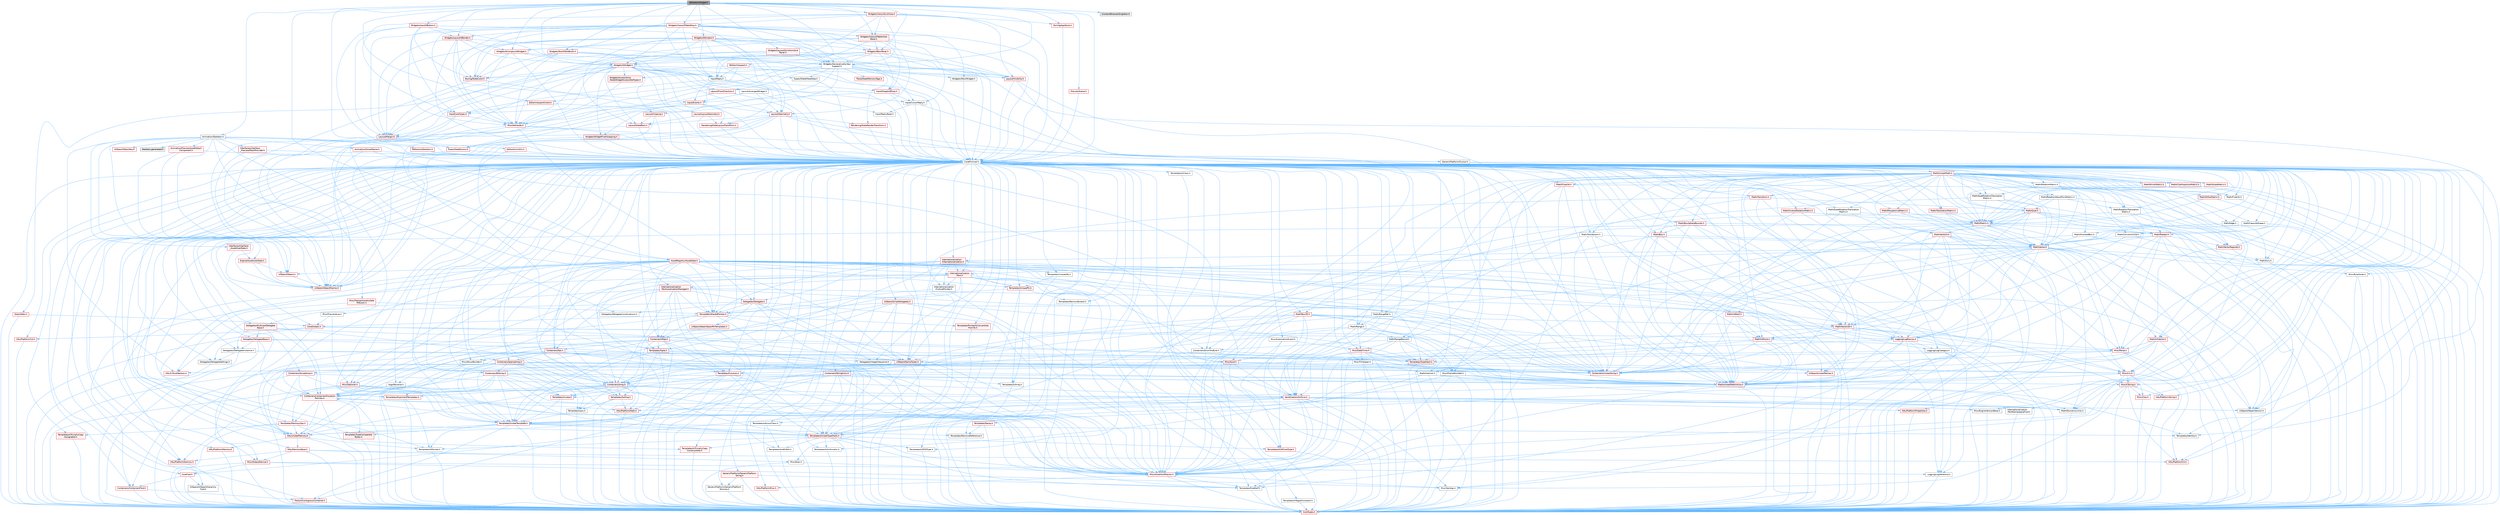 digraph "SSkeletonWidget.h"
{
 // INTERACTIVE_SVG=YES
 // LATEX_PDF_SIZE
  bgcolor="transparent";
  edge [fontname=Helvetica,fontsize=10,labelfontname=Helvetica,labelfontsize=10];
  node [fontname=Helvetica,fontsize=10,shape=box,height=0.2,width=0.4];
  Node1 [id="Node000001",label="SSkeletonWidget.h",height=0.2,width=0.4,color="gray40", fillcolor="grey60", style="filled", fontcolor="black",tooltip=" "];
  Node1 -> Node2 [id="edge1_Node000001_Node000002",color="steelblue1",style="solid",tooltip=" "];
  Node2 [id="Node000002",label="Animation/Skeleton.h",height=0.2,width=0.4,color="grey40", fillcolor="white", style="filled",URL="$d1/ded/Skeleton_8h.html",tooltip=" "];
  Node2 -> Node3 [id="edge2_Node000002_Node000003",color="steelblue1",style="solid",tooltip=" "];
  Node3 [id="Node000003",label="CoreMinimal.h",height=0.2,width=0.4,color="grey40", fillcolor="white", style="filled",URL="$d7/d67/CoreMinimal_8h.html",tooltip=" "];
  Node3 -> Node4 [id="edge3_Node000003_Node000004",color="steelblue1",style="solid",tooltip=" "];
  Node4 [id="Node000004",label="CoreTypes.h",height=0.2,width=0.4,color="red", fillcolor="#FFF0F0", style="filled",URL="$dc/dec/CoreTypes_8h.html",tooltip=" "];
  Node3 -> Node18 [id="edge4_Node000003_Node000018",color="steelblue1",style="solid",tooltip=" "];
  Node18 [id="Node000018",label="CoreFwd.h",height=0.2,width=0.4,color="red", fillcolor="#FFF0F0", style="filled",URL="$d1/d1e/CoreFwd_8h.html",tooltip=" "];
  Node18 -> Node4 [id="edge5_Node000018_Node000004",color="steelblue1",style="solid",tooltip=" "];
  Node18 -> Node19 [id="edge6_Node000018_Node000019",color="steelblue1",style="solid",tooltip=" "];
  Node19 [id="Node000019",label="Containers/ContainersFwd.h",height=0.2,width=0.4,color="red", fillcolor="#FFF0F0", style="filled",URL="$d4/d0a/ContainersFwd_8h.html",tooltip=" "];
  Node19 -> Node4 [id="edge7_Node000019_Node000004",color="steelblue1",style="solid",tooltip=" "];
  Node19 -> Node20 [id="edge8_Node000019_Node000020",color="steelblue1",style="solid",tooltip=" "];
  Node20 [id="Node000020",label="Traits/IsContiguousContainer.h",height=0.2,width=0.4,color="red", fillcolor="#FFF0F0", style="filled",URL="$d5/d3c/IsContiguousContainer_8h.html",tooltip=" "];
  Node20 -> Node4 [id="edge9_Node000020_Node000004",color="steelblue1",style="solid",tooltip=" "];
  Node18 -> Node24 [id="edge10_Node000018_Node000024",color="steelblue1",style="solid",tooltip=" "];
  Node24 [id="Node000024",label="UObject/UObjectHierarchy\lFwd.h",height=0.2,width=0.4,color="grey40", fillcolor="white", style="filled",URL="$d3/d13/UObjectHierarchyFwd_8h.html",tooltip=" "];
  Node3 -> Node24 [id="edge11_Node000003_Node000024",color="steelblue1",style="solid",tooltip=" "];
  Node3 -> Node19 [id="edge12_Node000003_Node000019",color="steelblue1",style="solid",tooltip=" "];
  Node3 -> Node25 [id="edge13_Node000003_Node000025",color="steelblue1",style="solid",tooltip=" "];
  Node25 [id="Node000025",label="Misc/VarArgs.h",height=0.2,width=0.4,color="grey40", fillcolor="white", style="filled",URL="$d5/d6f/VarArgs_8h.html",tooltip=" "];
  Node25 -> Node4 [id="edge14_Node000025_Node000004",color="steelblue1",style="solid",tooltip=" "];
  Node3 -> Node26 [id="edge15_Node000003_Node000026",color="steelblue1",style="solid",tooltip=" "];
  Node26 [id="Node000026",label="Logging/LogVerbosity.h",height=0.2,width=0.4,color="grey40", fillcolor="white", style="filled",URL="$d2/d8f/LogVerbosity_8h.html",tooltip=" "];
  Node26 -> Node4 [id="edge16_Node000026_Node000004",color="steelblue1",style="solid",tooltip=" "];
  Node3 -> Node27 [id="edge17_Node000003_Node000027",color="steelblue1",style="solid",tooltip=" "];
  Node27 [id="Node000027",label="Misc/OutputDevice.h",height=0.2,width=0.4,color="red", fillcolor="#FFF0F0", style="filled",URL="$d7/d32/OutputDevice_8h.html",tooltip=" "];
  Node27 -> Node18 [id="edge18_Node000027_Node000018",color="steelblue1",style="solid",tooltip=" "];
  Node27 -> Node4 [id="edge19_Node000027_Node000004",color="steelblue1",style="solid",tooltip=" "];
  Node27 -> Node26 [id="edge20_Node000027_Node000026",color="steelblue1",style="solid",tooltip=" "];
  Node27 -> Node25 [id="edge21_Node000027_Node000025",color="steelblue1",style="solid",tooltip=" "];
  Node3 -> Node33 [id="edge22_Node000003_Node000033",color="steelblue1",style="solid",tooltip=" "];
  Node33 [id="Node000033",label="HAL/PlatformCrt.h",height=0.2,width=0.4,color="red", fillcolor="#FFF0F0", style="filled",URL="$d8/d75/PlatformCrt_8h.html",tooltip=" "];
  Node3 -> Node43 [id="edge23_Node000003_Node000043",color="steelblue1",style="solid",tooltip=" "];
  Node43 [id="Node000043",label="HAL/PlatformMisc.h",height=0.2,width=0.4,color="red", fillcolor="#FFF0F0", style="filled",URL="$d0/df5/PlatformMisc_8h.html",tooltip=" "];
  Node43 -> Node4 [id="edge24_Node000043_Node000004",color="steelblue1",style="solid",tooltip=" "];
  Node3 -> Node62 [id="edge25_Node000003_Node000062",color="steelblue1",style="solid",tooltip=" "];
  Node62 [id="Node000062",label="Misc/AssertionMacros.h",height=0.2,width=0.4,color="red", fillcolor="#FFF0F0", style="filled",URL="$d0/dfa/AssertionMacros_8h.html",tooltip=" "];
  Node62 -> Node4 [id="edge26_Node000062_Node000004",color="steelblue1",style="solid",tooltip=" "];
  Node62 -> Node43 [id="edge27_Node000062_Node000043",color="steelblue1",style="solid",tooltip=" "];
  Node62 -> Node63 [id="edge28_Node000062_Node000063",color="steelblue1",style="solid",tooltip=" "];
  Node63 [id="Node000063",label="Templates/EnableIf.h",height=0.2,width=0.4,color="grey40", fillcolor="white", style="filled",URL="$d7/d60/EnableIf_8h.html",tooltip=" "];
  Node63 -> Node4 [id="edge29_Node000063_Node000004",color="steelblue1",style="solid",tooltip=" "];
  Node62 -> Node25 [id="edge30_Node000062_Node000025",color="steelblue1",style="solid",tooltip=" "];
  Node3 -> Node71 [id="edge31_Node000003_Node000071",color="steelblue1",style="solid",tooltip=" "];
  Node71 [id="Node000071",label="Templates/IsPointer.h",height=0.2,width=0.4,color="grey40", fillcolor="white", style="filled",URL="$d7/d05/IsPointer_8h.html",tooltip=" "];
  Node71 -> Node4 [id="edge32_Node000071_Node000004",color="steelblue1",style="solid",tooltip=" "];
  Node3 -> Node72 [id="edge33_Node000003_Node000072",color="steelblue1",style="solid",tooltip=" "];
  Node72 [id="Node000072",label="HAL/PlatformMemory.h",height=0.2,width=0.4,color="red", fillcolor="#FFF0F0", style="filled",URL="$de/d68/PlatformMemory_8h.html",tooltip=" "];
  Node72 -> Node4 [id="edge34_Node000072_Node000004",color="steelblue1",style="solid",tooltip=" "];
  Node3 -> Node55 [id="edge35_Node000003_Node000055",color="steelblue1",style="solid",tooltip=" "];
  Node55 [id="Node000055",label="HAL/PlatformAtomics.h",height=0.2,width=0.4,color="red", fillcolor="#FFF0F0", style="filled",URL="$d3/d36/PlatformAtomics_8h.html",tooltip=" "];
  Node55 -> Node4 [id="edge36_Node000055_Node000004",color="steelblue1",style="solid",tooltip=" "];
  Node3 -> Node77 [id="edge37_Node000003_Node000077",color="steelblue1",style="solid",tooltip=" "];
  Node77 [id="Node000077",label="Misc/Exec.h",height=0.2,width=0.4,color="grey40", fillcolor="white", style="filled",URL="$de/ddb/Exec_8h.html",tooltip=" "];
  Node77 -> Node4 [id="edge38_Node000077_Node000004",color="steelblue1",style="solid",tooltip=" "];
  Node77 -> Node62 [id="edge39_Node000077_Node000062",color="steelblue1",style="solid",tooltip=" "];
  Node3 -> Node78 [id="edge40_Node000003_Node000078",color="steelblue1",style="solid",tooltip=" "];
  Node78 [id="Node000078",label="HAL/MemoryBase.h",height=0.2,width=0.4,color="red", fillcolor="#FFF0F0", style="filled",URL="$d6/d9f/MemoryBase_8h.html",tooltip=" "];
  Node78 -> Node4 [id="edge41_Node000078_Node000004",color="steelblue1",style="solid",tooltip=" "];
  Node78 -> Node55 [id="edge42_Node000078_Node000055",color="steelblue1",style="solid",tooltip=" "];
  Node78 -> Node33 [id="edge43_Node000078_Node000033",color="steelblue1",style="solid",tooltip=" "];
  Node78 -> Node77 [id="edge44_Node000078_Node000077",color="steelblue1",style="solid",tooltip=" "];
  Node78 -> Node27 [id="edge45_Node000078_Node000027",color="steelblue1",style="solid",tooltip=" "];
  Node3 -> Node88 [id="edge46_Node000003_Node000088",color="steelblue1",style="solid",tooltip=" "];
  Node88 [id="Node000088",label="HAL/UnrealMemory.h",height=0.2,width=0.4,color="red", fillcolor="#FFF0F0", style="filled",URL="$d9/d96/UnrealMemory_8h.html",tooltip=" "];
  Node88 -> Node4 [id="edge47_Node000088_Node000004",color="steelblue1",style="solid",tooltip=" "];
  Node88 -> Node78 [id="edge48_Node000088_Node000078",color="steelblue1",style="solid",tooltip=" "];
  Node88 -> Node72 [id="edge49_Node000088_Node000072",color="steelblue1",style="solid",tooltip=" "];
  Node88 -> Node71 [id="edge50_Node000088_Node000071",color="steelblue1",style="solid",tooltip=" "];
  Node3 -> Node90 [id="edge51_Node000003_Node000090",color="steelblue1",style="solid",tooltip=" "];
  Node90 [id="Node000090",label="Templates/IsArithmetic.h",height=0.2,width=0.4,color="grey40", fillcolor="white", style="filled",URL="$d2/d5d/IsArithmetic_8h.html",tooltip=" "];
  Node90 -> Node4 [id="edge52_Node000090_Node000004",color="steelblue1",style="solid",tooltip=" "];
  Node3 -> Node84 [id="edge53_Node000003_Node000084",color="steelblue1",style="solid",tooltip=" "];
  Node84 [id="Node000084",label="Templates/AndOrNot.h",height=0.2,width=0.4,color="grey40", fillcolor="white", style="filled",URL="$db/d0a/AndOrNot_8h.html",tooltip=" "];
  Node84 -> Node4 [id="edge54_Node000084_Node000004",color="steelblue1",style="solid",tooltip=" "];
  Node3 -> Node91 [id="edge55_Node000003_Node000091",color="steelblue1",style="solid",tooltip=" "];
  Node91 [id="Node000091",label="Templates/IsPODType.h",height=0.2,width=0.4,color="grey40", fillcolor="white", style="filled",URL="$d7/db1/IsPODType_8h.html",tooltip=" "];
  Node91 -> Node4 [id="edge56_Node000091_Node000004",color="steelblue1",style="solid",tooltip=" "];
  Node3 -> Node92 [id="edge57_Node000003_Node000092",color="steelblue1",style="solid",tooltip=" "];
  Node92 [id="Node000092",label="Templates/IsUECoreType.h",height=0.2,width=0.4,color="red", fillcolor="#FFF0F0", style="filled",URL="$d1/db8/IsUECoreType_8h.html",tooltip=" "];
  Node92 -> Node4 [id="edge58_Node000092_Node000004",color="steelblue1",style="solid",tooltip=" "];
  Node3 -> Node85 [id="edge59_Node000003_Node000085",color="steelblue1",style="solid",tooltip=" "];
  Node85 [id="Node000085",label="Templates/IsTriviallyCopy\lConstructible.h",height=0.2,width=0.4,color="red", fillcolor="#FFF0F0", style="filled",URL="$d3/d78/IsTriviallyCopyConstructible_8h.html",tooltip=" "];
  Node85 -> Node4 [id="edge60_Node000085_Node000004",color="steelblue1",style="solid",tooltip=" "];
  Node3 -> Node93 [id="edge61_Node000003_Node000093",color="steelblue1",style="solid",tooltip=" "];
  Node93 [id="Node000093",label="Templates/UnrealTypeTraits.h",height=0.2,width=0.4,color="red", fillcolor="#FFF0F0", style="filled",URL="$d2/d2d/UnrealTypeTraits_8h.html",tooltip=" "];
  Node93 -> Node4 [id="edge62_Node000093_Node000004",color="steelblue1",style="solid",tooltip=" "];
  Node93 -> Node71 [id="edge63_Node000093_Node000071",color="steelblue1",style="solid",tooltip=" "];
  Node93 -> Node62 [id="edge64_Node000093_Node000062",color="steelblue1",style="solid",tooltip=" "];
  Node93 -> Node84 [id="edge65_Node000093_Node000084",color="steelblue1",style="solid",tooltip=" "];
  Node93 -> Node63 [id="edge66_Node000093_Node000063",color="steelblue1",style="solid",tooltip=" "];
  Node93 -> Node90 [id="edge67_Node000093_Node000090",color="steelblue1",style="solid",tooltip=" "];
  Node93 -> Node91 [id="edge68_Node000093_Node000091",color="steelblue1",style="solid",tooltip=" "];
  Node93 -> Node92 [id="edge69_Node000093_Node000092",color="steelblue1",style="solid",tooltip=" "];
  Node93 -> Node85 [id="edge70_Node000093_Node000085",color="steelblue1",style="solid",tooltip=" "];
  Node3 -> Node63 [id="edge71_Node000003_Node000063",color="steelblue1",style="solid",tooltip=" "];
  Node3 -> Node95 [id="edge72_Node000003_Node000095",color="steelblue1",style="solid",tooltip=" "];
  Node95 [id="Node000095",label="Templates/RemoveReference.h",height=0.2,width=0.4,color="grey40", fillcolor="white", style="filled",URL="$da/dbe/RemoveReference_8h.html",tooltip=" "];
  Node95 -> Node4 [id="edge73_Node000095_Node000004",color="steelblue1",style="solid",tooltip=" "];
  Node3 -> Node96 [id="edge74_Node000003_Node000096",color="steelblue1",style="solid",tooltip=" "];
  Node96 [id="Node000096",label="Templates/IntegralConstant.h",height=0.2,width=0.4,color="grey40", fillcolor="white", style="filled",URL="$db/d1b/IntegralConstant_8h.html",tooltip=" "];
  Node96 -> Node4 [id="edge75_Node000096_Node000004",color="steelblue1",style="solid",tooltip=" "];
  Node3 -> Node97 [id="edge76_Node000003_Node000097",color="steelblue1",style="solid",tooltip=" "];
  Node97 [id="Node000097",label="Templates/IsClass.h",height=0.2,width=0.4,color="grey40", fillcolor="white", style="filled",URL="$db/dcb/IsClass_8h.html",tooltip=" "];
  Node97 -> Node4 [id="edge77_Node000097_Node000004",color="steelblue1",style="solid",tooltip=" "];
  Node3 -> Node98 [id="edge78_Node000003_Node000098",color="steelblue1",style="solid",tooltip=" "];
  Node98 [id="Node000098",label="Templates/TypeCompatible\lBytes.h",height=0.2,width=0.4,color="red", fillcolor="#FFF0F0", style="filled",URL="$df/d0a/TypeCompatibleBytes_8h.html",tooltip=" "];
  Node98 -> Node4 [id="edge79_Node000098_Node000004",color="steelblue1",style="solid",tooltip=" "];
  Node3 -> Node20 [id="edge80_Node000003_Node000020",color="steelblue1",style="solid",tooltip=" "];
  Node3 -> Node99 [id="edge81_Node000003_Node000099",color="steelblue1",style="solid",tooltip=" "];
  Node99 [id="Node000099",label="Templates/UnrealTemplate.h",height=0.2,width=0.4,color="red", fillcolor="#FFF0F0", style="filled",URL="$d4/d24/UnrealTemplate_8h.html",tooltip=" "];
  Node99 -> Node4 [id="edge82_Node000099_Node000004",color="steelblue1",style="solid",tooltip=" "];
  Node99 -> Node71 [id="edge83_Node000099_Node000071",color="steelblue1",style="solid",tooltip=" "];
  Node99 -> Node88 [id="edge84_Node000099_Node000088",color="steelblue1",style="solid",tooltip=" "];
  Node99 -> Node93 [id="edge85_Node000099_Node000093",color="steelblue1",style="solid",tooltip=" "];
  Node99 -> Node95 [id="edge86_Node000099_Node000095",color="steelblue1",style="solid",tooltip=" "];
  Node99 -> Node98 [id="edge87_Node000099_Node000098",color="steelblue1",style="solid",tooltip=" "];
  Node99 -> Node66 [id="edge88_Node000099_Node000066",color="steelblue1",style="solid",tooltip=" "];
  Node66 [id="Node000066",label="Templates/Identity.h",height=0.2,width=0.4,color="grey40", fillcolor="white", style="filled",URL="$d0/dd5/Identity_8h.html",tooltip=" "];
  Node99 -> Node20 [id="edge89_Node000099_Node000020",color="steelblue1",style="solid",tooltip=" "];
  Node3 -> Node48 [id="edge90_Node000003_Node000048",color="steelblue1",style="solid",tooltip=" "];
  Node48 [id="Node000048",label="Math/NumericLimits.h",height=0.2,width=0.4,color="grey40", fillcolor="white", style="filled",URL="$df/d1b/NumericLimits_8h.html",tooltip=" "];
  Node48 -> Node4 [id="edge91_Node000048_Node000004",color="steelblue1",style="solid",tooltip=" "];
  Node3 -> Node103 [id="edge92_Node000003_Node000103",color="steelblue1",style="solid",tooltip=" "];
  Node103 [id="Node000103",label="HAL/PlatformMath.h",height=0.2,width=0.4,color="red", fillcolor="#FFF0F0", style="filled",URL="$dc/d53/PlatformMath_8h.html",tooltip=" "];
  Node103 -> Node4 [id="edge93_Node000103_Node000004",color="steelblue1",style="solid",tooltip=" "];
  Node3 -> Node86 [id="edge94_Node000003_Node000086",color="steelblue1",style="solid",tooltip=" "];
  Node86 [id="Node000086",label="Templates/IsTriviallyCopy\lAssignable.h",height=0.2,width=0.4,color="red", fillcolor="#FFF0F0", style="filled",URL="$d2/df2/IsTriviallyCopyAssignable_8h.html",tooltip=" "];
  Node86 -> Node4 [id="edge95_Node000086_Node000004",color="steelblue1",style="solid",tooltip=" "];
  Node3 -> Node111 [id="edge96_Node000003_Node000111",color="steelblue1",style="solid",tooltip=" "];
  Node111 [id="Node000111",label="Templates/MemoryOps.h",height=0.2,width=0.4,color="red", fillcolor="#FFF0F0", style="filled",URL="$db/dea/MemoryOps_8h.html",tooltip=" "];
  Node111 -> Node4 [id="edge97_Node000111_Node000004",color="steelblue1",style="solid",tooltip=" "];
  Node111 -> Node88 [id="edge98_Node000111_Node000088",color="steelblue1",style="solid",tooltip=" "];
  Node111 -> Node86 [id="edge99_Node000111_Node000086",color="steelblue1",style="solid",tooltip=" "];
  Node111 -> Node85 [id="edge100_Node000111_Node000085",color="steelblue1",style="solid",tooltip=" "];
  Node111 -> Node93 [id="edge101_Node000111_Node000093",color="steelblue1",style="solid",tooltip=" "];
  Node3 -> Node112 [id="edge102_Node000003_Node000112",color="steelblue1",style="solid",tooltip=" "];
  Node112 [id="Node000112",label="Containers/ContainerAllocation\lPolicies.h",height=0.2,width=0.4,color="red", fillcolor="#FFF0F0", style="filled",URL="$d7/dff/ContainerAllocationPolicies_8h.html",tooltip=" "];
  Node112 -> Node4 [id="edge103_Node000112_Node000004",color="steelblue1",style="solid",tooltip=" "];
  Node112 -> Node112 [id="edge104_Node000112_Node000112",color="steelblue1",style="solid",tooltip=" "];
  Node112 -> Node103 [id="edge105_Node000112_Node000103",color="steelblue1",style="solid",tooltip=" "];
  Node112 -> Node88 [id="edge106_Node000112_Node000088",color="steelblue1",style="solid",tooltip=" "];
  Node112 -> Node48 [id="edge107_Node000112_Node000048",color="steelblue1",style="solid",tooltip=" "];
  Node112 -> Node62 [id="edge108_Node000112_Node000062",color="steelblue1",style="solid",tooltip=" "];
  Node112 -> Node111 [id="edge109_Node000112_Node000111",color="steelblue1",style="solid",tooltip=" "];
  Node112 -> Node98 [id="edge110_Node000112_Node000098",color="steelblue1",style="solid",tooltip=" "];
  Node3 -> Node115 [id="edge111_Node000003_Node000115",color="steelblue1",style="solid",tooltip=" "];
  Node115 [id="Node000115",label="Templates/IsEnumClass.h",height=0.2,width=0.4,color="grey40", fillcolor="white", style="filled",URL="$d7/d15/IsEnumClass_8h.html",tooltip=" "];
  Node115 -> Node4 [id="edge112_Node000115_Node000004",color="steelblue1",style="solid",tooltip=" "];
  Node115 -> Node84 [id="edge113_Node000115_Node000084",color="steelblue1",style="solid",tooltip=" "];
  Node3 -> Node116 [id="edge114_Node000003_Node000116",color="steelblue1",style="solid",tooltip=" "];
  Node116 [id="Node000116",label="HAL/PlatformProperties.h",height=0.2,width=0.4,color="red", fillcolor="#FFF0F0", style="filled",URL="$d9/db0/PlatformProperties_8h.html",tooltip=" "];
  Node116 -> Node4 [id="edge115_Node000116_Node000004",color="steelblue1",style="solid",tooltip=" "];
  Node3 -> Node119 [id="edge116_Node000003_Node000119",color="steelblue1",style="solid",tooltip=" "];
  Node119 [id="Node000119",label="Misc/EngineVersionBase.h",height=0.2,width=0.4,color="grey40", fillcolor="white", style="filled",URL="$d5/d2b/EngineVersionBase_8h.html",tooltip=" "];
  Node119 -> Node4 [id="edge117_Node000119_Node000004",color="steelblue1",style="solid",tooltip=" "];
  Node3 -> Node120 [id="edge118_Node000003_Node000120",color="steelblue1",style="solid",tooltip=" "];
  Node120 [id="Node000120",label="Internationalization\l/TextNamespaceFwd.h",height=0.2,width=0.4,color="grey40", fillcolor="white", style="filled",URL="$d8/d97/TextNamespaceFwd_8h.html",tooltip=" "];
  Node120 -> Node4 [id="edge119_Node000120_Node000004",color="steelblue1",style="solid",tooltip=" "];
  Node3 -> Node121 [id="edge120_Node000003_Node000121",color="steelblue1",style="solid",tooltip=" "];
  Node121 [id="Node000121",label="Serialization/Archive.h",height=0.2,width=0.4,color="red", fillcolor="#FFF0F0", style="filled",URL="$d7/d3b/Archive_8h.html",tooltip=" "];
  Node121 -> Node18 [id="edge121_Node000121_Node000018",color="steelblue1",style="solid",tooltip=" "];
  Node121 -> Node4 [id="edge122_Node000121_Node000004",color="steelblue1",style="solid",tooltip=" "];
  Node121 -> Node116 [id="edge123_Node000121_Node000116",color="steelblue1",style="solid",tooltip=" "];
  Node121 -> Node120 [id="edge124_Node000121_Node000120",color="steelblue1",style="solid",tooltip=" "];
  Node121 -> Node62 [id="edge125_Node000121_Node000062",color="steelblue1",style="solid",tooltip=" "];
  Node121 -> Node119 [id="edge126_Node000121_Node000119",color="steelblue1",style="solid",tooltip=" "];
  Node121 -> Node25 [id="edge127_Node000121_Node000025",color="steelblue1",style="solid",tooltip=" "];
  Node121 -> Node63 [id="edge128_Node000121_Node000063",color="steelblue1",style="solid",tooltip=" "];
  Node121 -> Node115 [id="edge129_Node000121_Node000115",color="steelblue1",style="solid",tooltip=" "];
  Node121 -> Node99 [id="edge130_Node000121_Node000099",color="steelblue1",style="solid",tooltip=" "];
  Node121 -> Node124 [id="edge131_Node000121_Node000124",color="steelblue1",style="solid",tooltip=" "];
  Node124 [id="Node000124",label="UObject/ObjectVersion.h",height=0.2,width=0.4,color="grey40", fillcolor="white", style="filled",URL="$da/d63/ObjectVersion_8h.html",tooltip=" "];
  Node124 -> Node4 [id="edge132_Node000124_Node000004",color="steelblue1",style="solid",tooltip=" "];
  Node3 -> Node125 [id="edge133_Node000003_Node000125",color="steelblue1",style="solid",tooltip=" "];
  Node125 [id="Node000125",label="Templates/Less.h",height=0.2,width=0.4,color="grey40", fillcolor="white", style="filled",URL="$de/dc8/Less_8h.html",tooltip=" "];
  Node125 -> Node4 [id="edge134_Node000125_Node000004",color="steelblue1",style="solid",tooltip=" "];
  Node125 -> Node99 [id="edge135_Node000125_Node000099",color="steelblue1",style="solid",tooltip=" "];
  Node3 -> Node126 [id="edge136_Node000003_Node000126",color="steelblue1",style="solid",tooltip=" "];
  Node126 [id="Node000126",label="Templates/Sorting.h",height=0.2,width=0.4,color="red", fillcolor="#FFF0F0", style="filled",URL="$d3/d9e/Sorting_8h.html",tooltip=" "];
  Node126 -> Node4 [id="edge137_Node000126_Node000004",color="steelblue1",style="solid",tooltip=" "];
  Node126 -> Node103 [id="edge138_Node000126_Node000103",color="steelblue1",style="solid",tooltip=" "];
  Node126 -> Node125 [id="edge139_Node000126_Node000125",color="steelblue1",style="solid",tooltip=" "];
  Node3 -> Node137 [id="edge140_Node000003_Node000137",color="steelblue1",style="solid",tooltip=" "];
  Node137 [id="Node000137",label="Misc/Char.h",height=0.2,width=0.4,color="red", fillcolor="#FFF0F0", style="filled",URL="$d0/d58/Char_8h.html",tooltip=" "];
  Node137 -> Node4 [id="edge141_Node000137_Node000004",color="steelblue1",style="solid",tooltip=" "];
  Node3 -> Node140 [id="edge142_Node000003_Node000140",color="steelblue1",style="solid",tooltip=" "];
  Node140 [id="Node000140",label="GenericPlatform/GenericPlatform\lStricmp.h",height=0.2,width=0.4,color="grey40", fillcolor="white", style="filled",URL="$d2/d86/GenericPlatformStricmp_8h.html",tooltip=" "];
  Node140 -> Node4 [id="edge143_Node000140_Node000004",color="steelblue1",style="solid",tooltip=" "];
  Node3 -> Node141 [id="edge144_Node000003_Node000141",color="steelblue1",style="solid",tooltip=" "];
  Node141 [id="Node000141",label="GenericPlatform/GenericPlatform\lString.h",height=0.2,width=0.4,color="red", fillcolor="#FFF0F0", style="filled",URL="$dd/d20/GenericPlatformString_8h.html",tooltip=" "];
  Node141 -> Node4 [id="edge145_Node000141_Node000004",color="steelblue1",style="solid",tooltip=" "];
  Node141 -> Node140 [id="edge146_Node000141_Node000140",color="steelblue1",style="solid",tooltip=" "];
  Node141 -> Node63 [id="edge147_Node000141_Node000063",color="steelblue1",style="solid",tooltip=" "];
  Node3 -> Node74 [id="edge148_Node000003_Node000074",color="steelblue1",style="solid",tooltip=" "];
  Node74 [id="Node000074",label="HAL/PlatformString.h",height=0.2,width=0.4,color="red", fillcolor="#FFF0F0", style="filled",URL="$db/db5/PlatformString_8h.html",tooltip=" "];
  Node74 -> Node4 [id="edge149_Node000074_Node000004",color="steelblue1",style="solid",tooltip=" "];
  Node3 -> Node144 [id="edge150_Node000003_Node000144",color="steelblue1",style="solid",tooltip=" "];
  Node144 [id="Node000144",label="Misc/CString.h",height=0.2,width=0.4,color="red", fillcolor="#FFF0F0", style="filled",URL="$d2/d49/CString_8h.html",tooltip=" "];
  Node144 -> Node4 [id="edge151_Node000144_Node000004",color="steelblue1",style="solid",tooltip=" "];
  Node144 -> Node33 [id="edge152_Node000144_Node000033",color="steelblue1",style="solid",tooltip=" "];
  Node144 -> Node74 [id="edge153_Node000144_Node000074",color="steelblue1",style="solid",tooltip=" "];
  Node144 -> Node62 [id="edge154_Node000144_Node000062",color="steelblue1",style="solid",tooltip=" "];
  Node144 -> Node137 [id="edge155_Node000144_Node000137",color="steelblue1",style="solid",tooltip=" "];
  Node144 -> Node25 [id="edge156_Node000144_Node000025",color="steelblue1",style="solid",tooltip=" "];
  Node3 -> Node145 [id="edge157_Node000003_Node000145",color="steelblue1",style="solid",tooltip=" "];
  Node145 [id="Node000145",label="Misc/Crc.h",height=0.2,width=0.4,color="red", fillcolor="#FFF0F0", style="filled",URL="$d4/dd2/Crc_8h.html",tooltip=" "];
  Node145 -> Node4 [id="edge158_Node000145_Node000004",color="steelblue1",style="solid",tooltip=" "];
  Node145 -> Node74 [id="edge159_Node000145_Node000074",color="steelblue1",style="solid",tooltip=" "];
  Node145 -> Node62 [id="edge160_Node000145_Node000062",color="steelblue1",style="solid",tooltip=" "];
  Node145 -> Node144 [id="edge161_Node000145_Node000144",color="steelblue1",style="solid",tooltip=" "];
  Node145 -> Node137 [id="edge162_Node000145_Node000137",color="steelblue1",style="solid",tooltip=" "];
  Node145 -> Node93 [id="edge163_Node000145_Node000093",color="steelblue1",style="solid",tooltip=" "];
  Node3 -> Node136 [id="edge164_Node000003_Node000136",color="steelblue1",style="solid",tooltip=" "];
  Node136 [id="Node000136",label="Math/UnrealMathUtility.h",height=0.2,width=0.4,color="red", fillcolor="#FFF0F0", style="filled",URL="$db/db8/UnrealMathUtility_8h.html",tooltip=" "];
  Node136 -> Node4 [id="edge165_Node000136_Node000004",color="steelblue1",style="solid",tooltip=" "];
  Node136 -> Node62 [id="edge166_Node000136_Node000062",color="steelblue1",style="solid",tooltip=" "];
  Node136 -> Node103 [id="edge167_Node000136_Node000103",color="steelblue1",style="solid",tooltip=" "];
  Node136 -> Node66 [id="edge168_Node000136_Node000066",color="steelblue1",style="solid",tooltip=" "];
  Node3 -> Node146 [id="edge169_Node000003_Node000146",color="steelblue1",style="solid",tooltip=" "];
  Node146 [id="Node000146",label="Containers/UnrealString.h",height=0.2,width=0.4,color="red", fillcolor="#FFF0F0", style="filled",URL="$d5/dba/UnrealString_8h.html",tooltip=" "];
  Node3 -> Node150 [id="edge170_Node000003_Node000150",color="steelblue1",style="solid",tooltip=" "];
  Node150 [id="Node000150",label="Containers/Array.h",height=0.2,width=0.4,color="red", fillcolor="#FFF0F0", style="filled",URL="$df/dd0/Array_8h.html",tooltip=" "];
  Node150 -> Node4 [id="edge171_Node000150_Node000004",color="steelblue1",style="solid",tooltip=" "];
  Node150 -> Node62 [id="edge172_Node000150_Node000062",color="steelblue1",style="solid",tooltip=" "];
  Node150 -> Node88 [id="edge173_Node000150_Node000088",color="steelblue1",style="solid",tooltip=" "];
  Node150 -> Node93 [id="edge174_Node000150_Node000093",color="steelblue1",style="solid",tooltip=" "];
  Node150 -> Node99 [id="edge175_Node000150_Node000099",color="steelblue1",style="solid",tooltip=" "];
  Node150 -> Node112 [id="edge176_Node000150_Node000112",color="steelblue1",style="solid",tooltip=" "];
  Node150 -> Node121 [id="edge177_Node000150_Node000121",color="steelblue1",style="solid",tooltip=" "];
  Node150 -> Node129 [id="edge178_Node000150_Node000129",color="steelblue1",style="solid",tooltip=" "];
  Node129 [id="Node000129",label="Templates/Invoke.h",height=0.2,width=0.4,color="red", fillcolor="#FFF0F0", style="filled",URL="$d7/deb/Invoke_8h.html",tooltip=" "];
  Node129 -> Node4 [id="edge179_Node000129_Node000004",color="steelblue1",style="solid",tooltip=" "];
  Node129 -> Node99 [id="edge180_Node000129_Node000099",color="steelblue1",style="solid",tooltip=" "];
  Node150 -> Node125 [id="edge181_Node000150_Node000125",color="steelblue1",style="solid",tooltip=" "];
  Node150 -> Node126 [id="edge182_Node000150_Node000126",color="steelblue1",style="solid",tooltip=" "];
  Node150 -> Node173 [id="edge183_Node000150_Node000173",color="steelblue1",style="solid",tooltip=" "];
  Node173 [id="Node000173",label="Templates/AlignmentTemplates.h",height=0.2,width=0.4,color="red", fillcolor="#FFF0F0", style="filled",URL="$dd/d32/AlignmentTemplates_8h.html",tooltip=" "];
  Node173 -> Node4 [id="edge184_Node000173_Node000004",color="steelblue1",style="solid",tooltip=" "];
  Node173 -> Node71 [id="edge185_Node000173_Node000071",color="steelblue1",style="solid",tooltip=" "];
  Node3 -> Node174 [id="edge186_Node000003_Node000174",color="steelblue1",style="solid",tooltip=" "];
  Node174 [id="Node000174",label="Misc/FrameNumber.h",height=0.2,width=0.4,color="grey40", fillcolor="white", style="filled",URL="$dd/dbd/FrameNumber_8h.html",tooltip=" "];
  Node174 -> Node4 [id="edge187_Node000174_Node000004",color="steelblue1",style="solid",tooltip=" "];
  Node174 -> Node48 [id="edge188_Node000174_Node000048",color="steelblue1",style="solid",tooltip=" "];
  Node174 -> Node136 [id="edge189_Node000174_Node000136",color="steelblue1",style="solid",tooltip=" "];
  Node174 -> Node63 [id="edge190_Node000174_Node000063",color="steelblue1",style="solid",tooltip=" "];
  Node174 -> Node93 [id="edge191_Node000174_Node000093",color="steelblue1",style="solid",tooltip=" "];
  Node3 -> Node175 [id="edge192_Node000003_Node000175",color="steelblue1",style="solid",tooltip=" "];
  Node175 [id="Node000175",label="Misc/Timespan.h",height=0.2,width=0.4,color="grey40", fillcolor="white", style="filled",URL="$da/dd9/Timespan_8h.html",tooltip=" "];
  Node175 -> Node4 [id="edge193_Node000175_Node000004",color="steelblue1",style="solid",tooltip=" "];
  Node175 -> Node176 [id="edge194_Node000175_Node000176",color="steelblue1",style="solid",tooltip=" "];
  Node176 [id="Node000176",label="Math/Interval.h",height=0.2,width=0.4,color="grey40", fillcolor="white", style="filled",URL="$d1/d55/Interval_8h.html",tooltip=" "];
  Node176 -> Node4 [id="edge195_Node000176_Node000004",color="steelblue1",style="solid",tooltip=" "];
  Node176 -> Node90 [id="edge196_Node000176_Node000090",color="steelblue1",style="solid",tooltip=" "];
  Node176 -> Node93 [id="edge197_Node000176_Node000093",color="steelblue1",style="solid",tooltip=" "];
  Node176 -> Node48 [id="edge198_Node000176_Node000048",color="steelblue1",style="solid",tooltip=" "];
  Node176 -> Node136 [id="edge199_Node000176_Node000136",color="steelblue1",style="solid",tooltip=" "];
  Node175 -> Node136 [id="edge200_Node000175_Node000136",color="steelblue1",style="solid",tooltip=" "];
  Node175 -> Node62 [id="edge201_Node000175_Node000062",color="steelblue1",style="solid",tooltip=" "];
  Node3 -> Node177 [id="edge202_Node000003_Node000177",color="steelblue1",style="solid",tooltip=" "];
  Node177 [id="Node000177",label="Containers/StringConv.h",height=0.2,width=0.4,color="red", fillcolor="#FFF0F0", style="filled",URL="$d3/ddf/StringConv_8h.html",tooltip=" "];
  Node177 -> Node4 [id="edge203_Node000177_Node000004",color="steelblue1",style="solid",tooltip=" "];
  Node177 -> Node62 [id="edge204_Node000177_Node000062",color="steelblue1",style="solid",tooltip=" "];
  Node177 -> Node112 [id="edge205_Node000177_Node000112",color="steelblue1",style="solid",tooltip=" "];
  Node177 -> Node150 [id="edge206_Node000177_Node000150",color="steelblue1",style="solid",tooltip=" "];
  Node177 -> Node144 [id="edge207_Node000177_Node000144",color="steelblue1",style="solid",tooltip=" "];
  Node177 -> Node178 [id="edge208_Node000177_Node000178",color="steelblue1",style="solid",tooltip=" "];
  Node178 [id="Node000178",label="Templates/IsArray.h",height=0.2,width=0.4,color="grey40", fillcolor="white", style="filled",URL="$d8/d8d/IsArray_8h.html",tooltip=" "];
  Node178 -> Node4 [id="edge209_Node000178_Node000004",color="steelblue1",style="solid",tooltip=" "];
  Node177 -> Node99 [id="edge210_Node000177_Node000099",color="steelblue1",style="solid",tooltip=" "];
  Node177 -> Node93 [id="edge211_Node000177_Node000093",color="steelblue1",style="solid",tooltip=" "];
  Node177 -> Node20 [id="edge212_Node000177_Node000020",color="steelblue1",style="solid",tooltip=" "];
  Node3 -> Node179 [id="edge213_Node000003_Node000179",color="steelblue1",style="solid",tooltip=" "];
  Node179 [id="Node000179",label="UObject/UnrealNames.h",height=0.2,width=0.4,color="red", fillcolor="#FFF0F0", style="filled",URL="$d8/db1/UnrealNames_8h.html",tooltip=" "];
  Node179 -> Node4 [id="edge214_Node000179_Node000004",color="steelblue1",style="solid",tooltip=" "];
  Node3 -> Node181 [id="edge215_Node000003_Node000181",color="steelblue1",style="solid",tooltip=" "];
  Node181 [id="Node000181",label="UObject/NameTypes.h",height=0.2,width=0.4,color="red", fillcolor="#FFF0F0", style="filled",URL="$d6/d35/NameTypes_8h.html",tooltip=" "];
  Node181 -> Node4 [id="edge216_Node000181_Node000004",color="steelblue1",style="solid",tooltip=" "];
  Node181 -> Node62 [id="edge217_Node000181_Node000062",color="steelblue1",style="solid",tooltip=" "];
  Node181 -> Node88 [id="edge218_Node000181_Node000088",color="steelblue1",style="solid",tooltip=" "];
  Node181 -> Node93 [id="edge219_Node000181_Node000093",color="steelblue1",style="solid",tooltip=" "];
  Node181 -> Node99 [id="edge220_Node000181_Node000099",color="steelblue1",style="solid",tooltip=" "];
  Node181 -> Node146 [id="edge221_Node000181_Node000146",color="steelblue1",style="solid",tooltip=" "];
  Node181 -> Node182 [id="edge222_Node000181_Node000182",color="steelblue1",style="solid",tooltip=" "];
  Node182 [id="Node000182",label="HAL/CriticalSection.h",height=0.2,width=0.4,color="red", fillcolor="#FFF0F0", style="filled",URL="$d6/d90/CriticalSection_8h.html",tooltip=" "];
  Node181 -> Node177 [id="edge223_Node000181_Node000177",color="steelblue1",style="solid",tooltip=" "];
  Node181 -> Node179 [id="edge224_Node000181_Node000179",color="steelblue1",style="solid",tooltip=" "];
  Node3 -> Node189 [id="edge225_Node000003_Node000189",color="steelblue1",style="solid",tooltip=" "];
  Node189 [id="Node000189",label="Misc/Parse.h",height=0.2,width=0.4,color="red", fillcolor="#FFF0F0", style="filled",URL="$dc/d71/Parse_8h.html",tooltip=" "];
  Node189 -> Node146 [id="edge226_Node000189_Node000146",color="steelblue1",style="solid",tooltip=" "];
  Node189 -> Node4 [id="edge227_Node000189_Node000004",color="steelblue1",style="solid",tooltip=" "];
  Node189 -> Node33 [id="edge228_Node000189_Node000033",color="steelblue1",style="solid",tooltip=" "];
  Node189 -> Node190 [id="edge229_Node000189_Node000190",color="steelblue1",style="solid",tooltip=" "];
  Node190 [id="Node000190",label="Templates/Function.h",height=0.2,width=0.4,color="red", fillcolor="#FFF0F0", style="filled",URL="$df/df5/Function_8h.html",tooltip=" "];
  Node190 -> Node4 [id="edge230_Node000190_Node000004",color="steelblue1",style="solid",tooltip=" "];
  Node190 -> Node62 [id="edge231_Node000190_Node000062",color="steelblue1",style="solid",tooltip=" "];
  Node190 -> Node88 [id="edge232_Node000190_Node000088",color="steelblue1",style="solid",tooltip=" "];
  Node190 -> Node93 [id="edge233_Node000190_Node000093",color="steelblue1",style="solid",tooltip=" "];
  Node190 -> Node129 [id="edge234_Node000190_Node000129",color="steelblue1",style="solid",tooltip=" "];
  Node190 -> Node99 [id="edge235_Node000190_Node000099",color="steelblue1",style="solid",tooltip=" "];
  Node190 -> Node136 [id="edge236_Node000190_Node000136",color="steelblue1",style="solid",tooltip=" "];
  Node3 -> Node173 [id="edge237_Node000003_Node000173",color="steelblue1",style="solid",tooltip=" "];
  Node3 -> Node192 [id="edge238_Node000003_Node000192",color="steelblue1",style="solid",tooltip=" "];
  Node192 [id="Node000192",label="Misc/StructBuilder.h",height=0.2,width=0.4,color="grey40", fillcolor="white", style="filled",URL="$d9/db3/StructBuilder_8h.html",tooltip=" "];
  Node192 -> Node4 [id="edge239_Node000192_Node000004",color="steelblue1",style="solid",tooltip=" "];
  Node192 -> Node136 [id="edge240_Node000192_Node000136",color="steelblue1",style="solid",tooltip=" "];
  Node192 -> Node173 [id="edge241_Node000192_Node000173",color="steelblue1",style="solid",tooltip=" "];
  Node3 -> Node105 [id="edge242_Node000003_Node000105",color="steelblue1",style="solid",tooltip=" "];
  Node105 [id="Node000105",label="Templates/Decay.h",height=0.2,width=0.4,color="red", fillcolor="#FFF0F0", style="filled",URL="$dd/d0f/Decay_8h.html",tooltip=" "];
  Node105 -> Node4 [id="edge243_Node000105_Node000004",color="steelblue1",style="solid",tooltip=" "];
  Node105 -> Node95 [id="edge244_Node000105_Node000095",color="steelblue1",style="solid",tooltip=" "];
  Node3 -> Node193 [id="edge245_Node000003_Node000193",color="steelblue1",style="solid",tooltip=" "];
  Node193 [id="Node000193",label="Templates/PointerIsConvertible\lFromTo.h",height=0.2,width=0.4,color="red", fillcolor="#FFF0F0", style="filled",URL="$d6/d65/PointerIsConvertibleFromTo_8h.html",tooltip=" "];
  Node193 -> Node4 [id="edge246_Node000193_Node000004",color="steelblue1",style="solid",tooltip=" "];
  Node3 -> Node129 [id="edge247_Node000003_Node000129",color="steelblue1",style="solid",tooltip=" "];
  Node3 -> Node190 [id="edge248_Node000003_Node000190",color="steelblue1",style="solid",tooltip=" "];
  Node3 -> Node162 [id="edge249_Node000003_Node000162",color="steelblue1",style="solid",tooltip=" "];
  Node162 [id="Node000162",label="Templates/TypeHash.h",height=0.2,width=0.4,color="red", fillcolor="#FFF0F0", style="filled",URL="$d1/d62/TypeHash_8h.html",tooltip=" "];
  Node162 -> Node4 [id="edge250_Node000162_Node000004",color="steelblue1",style="solid",tooltip=" "];
  Node162 -> Node145 [id="edge251_Node000162_Node000145",color="steelblue1",style="solid",tooltip=" "];
  Node3 -> Node194 [id="edge252_Node000003_Node000194",color="steelblue1",style="solid",tooltip=" "];
  Node194 [id="Node000194",label="Containers/ScriptArray.h",height=0.2,width=0.4,color="red", fillcolor="#FFF0F0", style="filled",URL="$dc/daf/ScriptArray_8h.html",tooltip=" "];
  Node194 -> Node4 [id="edge253_Node000194_Node000004",color="steelblue1",style="solid",tooltip=" "];
  Node194 -> Node62 [id="edge254_Node000194_Node000062",color="steelblue1",style="solid",tooltip=" "];
  Node194 -> Node88 [id="edge255_Node000194_Node000088",color="steelblue1",style="solid",tooltip=" "];
  Node194 -> Node112 [id="edge256_Node000194_Node000112",color="steelblue1",style="solid",tooltip=" "];
  Node194 -> Node150 [id="edge257_Node000194_Node000150",color="steelblue1",style="solid",tooltip=" "];
  Node3 -> Node195 [id="edge258_Node000003_Node000195",color="steelblue1",style="solid",tooltip=" "];
  Node195 [id="Node000195",label="Containers/BitArray.h",height=0.2,width=0.4,color="red", fillcolor="#FFF0F0", style="filled",URL="$d1/de4/BitArray_8h.html",tooltip=" "];
  Node195 -> Node112 [id="edge259_Node000195_Node000112",color="steelblue1",style="solid",tooltip=" "];
  Node195 -> Node4 [id="edge260_Node000195_Node000004",color="steelblue1",style="solid",tooltip=" "];
  Node195 -> Node55 [id="edge261_Node000195_Node000055",color="steelblue1",style="solid",tooltip=" "];
  Node195 -> Node88 [id="edge262_Node000195_Node000088",color="steelblue1",style="solid",tooltip=" "];
  Node195 -> Node136 [id="edge263_Node000195_Node000136",color="steelblue1",style="solid",tooltip=" "];
  Node195 -> Node62 [id="edge264_Node000195_Node000062",color="steelblue1",style="solid",tooltip=" "];
  Node195 -> Node121 [id="edge265_Node000195_Node000121",color="steelblue1",style="solid",tooltip=" "];
  Node195 -> Node63 [id="edge266_Node000195_Node000063",color="steelblue1",style="solid",tooltip=" "];
  Node195 -> Node129 [id="edge267_Node000195_Node000129",color="steelblue1",style="solid",tooltip=" "];
  Node195 -> Node99 [id="edge268_Node000195_Node000099",color="steelblue1",style="solid",tooltip=" "];
  Node195 -> Node93 [id="edge269_Node000195_Node000093",color="steelblue1",style="solid",tooltip=" "];
  Node3 -> Node196 [id="edge270_Node000003_Node000196",color="steelblue1",style="solid",tooltip=" "];
  Node196 [id="Node000196",label="Containers/SparseArray.h",height=0.2,width=0.4,color="red", fillcolor="#FFF0F0", style="filled",URL="$d5/dbf/SparseArray_8h.html",tooltip=" "];
  Node196 -> Node4 [id="edge271_Node000196_Node000004",color="steelblue1",style="solid",tooltip=" "];
  Node196 -> Node62 [id="edge272_Node000196_Node000062",color="steelblue1",style="solid",tooltip=" "];
  Node196 -> Node88 [id="edge273_Node000196_Node000088",color="steelblue1",style="solid",tooltip=" "];
  Node196 -> Node93 [id="edge274_Node000196_Node000093",color="steelblue1",style="solid",tooltip=" "];
  Node196 -> Node99 [id="edge275_Node000196_Node000099",color="steelblue1",style="solid",tooltip=" "];
  Node196 -> Node112 [id="edge276_Node000196_Node000112",color="steelblue1",style="solid",tooltip=" "];
  Node196 -> Node125 [id="edge277_Node000196_Node000125",color="steelblue1",style="solid",tooltip=" "];
  Node196 -> Node150 [id="edge278_Node000196_Node000150",color="steelblue1",style="solid",tooltip=" "];
  Node196 -> Node136 [id="edge279_Node000196_Node000136",color="steelblue1",style="solid",tooltip=" "];
  Node196 -> Node194 [id="edge280_Node000196_Node000194",color="steelblue1",style="solid",tooltip=" "];
  Node196 -> Node195 [id="edge281_Node000196_Node000195",color="steelblue1",style="solid",tooltip=" "];
  Node196 -> Node146 [id="edge282_Node000196_Node000146",color="steelblue1",style="solid",tooltip=" "];
  Node3 -> Node212 [id="edge283_Node000003_Node000212",color="steelblue1",style="solid",tooltip=" "];
  Node212 [id="Node000212",label="Containers/Set.h",height=0.2,width=0.4,color="red", fillcolor="#FFF0F0", style="filled",URL="$d4/d45/Set_8h.html",tooltip=" "];
  Node212 -> Node112 [id="edge284_Node000212_Node000112",color="steelblue1",style="solid",tooltip=" "];
  Node212 -> Node196 [id="edge285_Node000212_Node000196",color="steelblue1",style="solid",tooltip=" "];
  Node212 -> Node19 [id="edge286_Node000212_Node000019",color="steelblue1",style="solid",tooltip=" "];
  Node212 -> Node136 [id="edge287_Node000212_Node000136",color="steelblue1",style="solid",tooltip=" "];
  Node212 -> Node62 [id="edge288_Node000212_Node000062",color="steelblue1",style="solid",tooltip=" "];
  Node212 -> Node192 [id="edge289_Node000212_Node000192",color="steelblue1",style="solid",tooltip=" "];
  Node212 -> Node190 [id="edge290_Node000212_Node000190",color="steelblue1",style="solid",tooltip=" "];
  Node212 -> Node126 [id="edge291_Node000212_Node000126",color="steelblue1",style="solid",tooltip=" "];
  Node212 -> Node162 [id="edge292_Node000212_Node000162",color="steelblue1",style="solid",tooltip=" "];
  Node212 -> Node99 [id="edge293_Node000212_Node000099",color="steelblue1",style="solid",tooltip=" "];
  Node3 -> Node215 [id="edge294_Node000003_Node000215",color="steelblue1",style="solid",tooltip=" "];
  Node215 [id="Node000215",label="Algo/Reverse.h",height=0.2,width=0.4,color="grey40", fillcolor="white", style="filled",URL="$d5/d93/Reverse_8h.html",tooltip=" "];
  Node215 -> Node4 [id="edge295_Node000215_Node000004",color="steelblue1",style="solid",tooltip=" "];
  Node215 -> Node99 [id="edge296_Node000215_Node000099",color="steelblue1",style="solid",tooltip=" "];
  Node3 -> Node216 [id="edge297_Node000003_Node000216",color="steelblue1",style="solid",tooltip=" "];
  Node216 [id="Node000216",label="Containers/Map.h",height=0.2,width=0.4,color="red", fillcolor="#FFF0F0", style="filled",URL="$df/d79/Map_8h.html",tooltip=" "];
  Node216 -> Node4 [id="edge298_Node000216_Node000004",color="steelblue1",style="solid",tooltip=" "];
  Node216 -> Node215 [id="edge299_Node000216_Node000215",color="steelblue1",style="solid",tooltip=" "];
  Node216 -> Node212 [id="edge300_Node000216_Node000212",color="steelblue1",style="solid",tooltip=" "];
  Node216 -> Node146 [id="edge301_Node000216_Node000146",color="steelblue1",style="solid",tooltip=" "];
  Node216 -> Node62 [id="edge302_Node000216_Node000062",color="steelblue1",style="solid",tooltip=" "];
  Node216 -> Node192 [id="edge303_Node000216_Node000192",color="steelblue1",style="solid",tooltip=" "];
  Node216 -> Node190 [id="edge304_Node000216_Node000190",color="steelblue1",style="solid",tooltip=" "];
  Node216 -> Node126 [id="edge305_Node000216_Node000126",color="steelblue1",style="solid",tooltip=" "];
  Node216 -> Node217 [id="edge306_Node000216_Node000217",color="steelblue1",style="solid",tooltip=" "];
  Node217 [id="Node000217",label="Templates/Tuple.h",height=0.2,width=0.4,color="red", fillcolor="#FFF0F0", style="filled",URL="$d2/d4f/Tuple_8h.html",tooltip=" "];
  Node217 -> Node4 [id="edge307_Node000217_Node000004",color="steelblue1",style="solid",tooltip=" "];
  Node217 -> Node99 [id="edge308_Node000217_Node000099",color="steelblue1",style="solid",tooltip=" "];
  Node217 -> Node218 [id="edge309_Node000217_Node000218",color="steelblue1",style="solid",tooltip=" "];
  Node218 [id="Node000218",label="Delegates/IntegerSequence.h",height=0.2,width=0.4,color="grey40", fillcolor="white", style="filled",URL="$d2/dcc/IntegerSequence_8h.html",tooltip=" "];
  Node218 -> Node4 [id="edge310_Node000218_Node000004",color="steelblue1",style="solid",tooltip=" "];
  Node217 -> Node129 [id="edge311_Node000217_Node000129",color="steelblue1",style="solid",tooltip=" "];
  Node217 -> Node162 [id="edge312_Node000217_Node000162",color="steelblue1",style="solid",tooltip=" "];
  Node216 -> Node99 [id="edge313_Node000216_Node000099",color="steelblue1",style="solid",tooltip=" "];
  Node216 -> Node93 [id="edge314_Node000216_Node000093",color="steelblue1",style="solid",tooltip=" "];
  Node3 -> Node220 [id="edge315_Node000003_Node000220",color="steelblue1",style="solid",tooltip=" "];
  Node220 [id="Node000220",label="Math/IntPoint.h",height=0.2,width=0.4,color="red", fillcolor="#FFF0F0", style="filled",URL="$d3/df7/IntPoint_8h.html",tooltip=" "];
  Node220 -> Node4 [id="edge316_Node000220_Node000004",color="steelblue1",style="solid",tooltip=" "];
  Node220 -> Node62 [id="edge317_Node000220_Node000062",color="steelblue1",style="solid",tooltip=" "];
  Node220 -> Node189 [id="edge318_Node000220_Node000189",color="steelblue1",style="solid",tooltip=" "];
  Node220 -> Node136 [id="edge319_Node000220_Node000136",color="steelblue1",style="solid",tooltip=" "];
  Node220 -> Node146 [id="edge320_Node000220_Node000146",color="steelblue1",style="solid",tooltip=" "];
  Node220 -> Node162 [id="edge321_Node000220_Node000162",color="steelblue1",style="solid",tooltip=" "];
  Node3 -> Node222 [id="edge322_Node000003_Node000222",color="steelblue1",style="solid",tooltip=" "];
  Node222 [id="Node000222",label="Math/IntVector.h",height=0.2,width=0.4,color="red", fillcolor="#FFF0F0", style="filled",URL="$d7/d44/IntVector_8h.html",tooltip=" "];
  Node222 -> Node4 [id="edge323_Node000222_Node000004",color="steelblue1",style="solid",tooltip=" "];
  Node222 -> Node145 [id="edge324_Node000222_Node000145",color="steelblue1",style="solid",tooltip=" "];
  Node222 -> Node189 [id="edge325_Node000222_Node000189",color="steelblue1",style="solid",tooltip=" "];
  Node222 -> Node136 [id="edge326_Node000222_Node000136",color="steelblue1",style="solid",tooltip=" "];
  Node222 -> Node146 [id="edge327_Node000222_Node000146",color="steelblue1",style="solid",tooltip=" "];
  Node3 -> Node223 [id="edge328_Node000003_Node000223",color="steelblue1",style="solid",tooltip=" "];
  Node223 [id="Node000223",label="Logging/LogCategory.h",height=0.2,width=0.4,color="grey40", fillcolor="white", style="filled",URL="$d9/d36/LogCategory_8h.html",tooltip=" "];
  Node223 -> Node4 [id="edge329_Node000223_Node000004",color="steelblue1",style="solid",tooltip=" "];
  Node223 -> Node26 [id="edge330_Node000223_Node000026",color="steelblue1",style="solid",tooltip=" "];
  Node223 -> Node181 [id="edge331_Node000223_Node000181",color="steelblue1",style="solid",tooltip=" "];
  Node3 -> Node224 [id="edge332_Node000003_Node000224",color="steelblue1",style="solid",tooltip=" "];
  Node224 [id="Node000224",label="Logging/LogMacros.h",height=0.2,width=0.4,color="red", fillcolor="#FFF0F0", style="filled",URL="$d0/d16/LogMacros_8h.html",tooltip=" "];
  Node224 -> Node146 [id="edge333_Node000224_Node000146",color="steelblue1",style="solid",tooltip=" "];
  Node224 -> Node4 [id="edge334_Node000224_Node000004",color="steelblue1",style="solid",tooltip=" "];
  Node224 -> Node223 [id="edge335_Node000224_Node000223",color="steelblue1",style="solid",tooltip=" "];
  Node224 -> Node26 [id="edge336_Node000224_Node000026",color="steelblue1",style="solid",tooltip=" "];
  Node224 -> Node62 [id="edge337_Node000224_Node000062",color="steelblue1",style="solid",tooltip=" "];
  Node224 -> Node25 [id="edge338_Node000224_Node000025",color="steelblue1",style="solid",tooltip=" "];
  Node224 -> Node63 [id="edge339_Node000224_Node000063",color="steelblue1",style="solid",tooltip=" "];
  Node3 -> Node227 [id="edge340_Node000003_Node000227",color="steelblue1",style="solid",tooltip=" "];
  Node227 [id="Node000227",label="Math/Vector2D.h",height=0.2,width=0.4,color="red", fillcolor="#FFF0F0", style="filled",URL="$d3/db0/Vector2D_8h.html",tooltip=" "];
  Node227 -> Node4 [id="edge341_Node000227_Node000004",color="steelblue1",style="solid",tooltip=" "];
  Node227 -> Node62 [id="edge342_Node000227_Node000062",color="steelblue1",style="solid",tooltip=" "];
  Node227 -> Node145 [id="edge343_Node000227_Node000145",color="steelblue1",style="solid",tooltip=" "];
  Node227 -> Node136 [id="edge344_Node000227_Node000136",color="steelblue1",style="solid",tooltip=" "];
  Node227 -> Node146 [id="edge345_Node000227_Node000146",color="steelblue1",style="solid",tooltip=" "];
  Node227 -> Node189 [id="edge346_Node000227_Node000189",color="steelblue1",style="solid",tooltip=" "];
  Node227 -> Node220 [id="edge347_Node000227_Node000220",color="steelblue1",style="solid",tooltip=" "];
  Node227 -> Node224 [id="edge348_Node000227_Node000224",color="steelblue1",style="solid",tooltip=" "];
  Node3 -> Node231 [id="edge349_Node000003_Node000231",color="steelblue1",style="solid",tooltip=" "];
  Node231 [id="Node000231",label="Math/IntRect.h",height=0.2,width=0.4,color="red", fillcolor="#FFF0F0", style="filled",URL="$d7/d53/IntRect_8h.html",tooltip=" "];
  Node231 -> Node4 [id="edge350_Node000231_Node000004",color="steelblue1",style="solid",tooltip=" "];
  Node231 -> Node136 [id="edge351_Node000231_Node000136",color="steelblue1",style="solid",tooltip=" "];
  Node231 -> Node146 [id="edge352_Node000231_Node000146",color="steelblue1",style="solid",tooltip=" "];
  Node231 -> Node220 [id="edge353_Node000231_Node000220",color="steelblue1",style="solid",tooltip=" "];
  Node231 -> Node227 [id="edge354_Node000231_Node000227",color="steelblue1",style="solid",tooltip=" "];
  Node3 -> Node232 [id="edge355_Node000003_Node000232",color="steelblue1",style="solid",tooltip=" "];
  Node232 [id="Node000232",label="Misc/ByteSwap.h",height=0.2,width=0.4,color="grey40", fillcolor="white", style="filled",URL="$dc/dd7/ByteSwap_8h.html",tooltip=" "];
  Node232 -> Node4 [id="edge356_Node000232_Node000004",color="steelblue1",style="solid",tooltip=" "];
  Node232 -> Node33 [id="edge357_Node000232_Node000033",color="steelblue1",style="solid",tooltip=" "];
  Node3 -> Node161 [id="edge358_Node000003_Node000161",color="steelblue1",style="solid",tooltip=" "];
  Node161 [id="Node000161",label="Containers/EnumAsByte.h",height=0.2,width=0.4,color="grey40", fillcolor="white", style="filled",URL="$d6/d9a/EnumAsByte_8h.html",tooltip=" "];
  Node161 -> Node4 [id="edge359_Node000161_Node000004",color="steelblue1",style="solid",tooltip=" "];
  Node161 -> Node91 [id="edge360_Node000161_Node000091",color="steelblue1",style="solid",tooltip=" "];
  Node161 -> Node162 [id="edge361_Node000161_Node000162",color="steelblue1",style="solid",tooltip=" "];
  Node3 -> Node233 [id="edge362_Node000003_Node000233",color="steelblue1",style="solid",tooltip=" "];
  Node233 [id="Node000233",label="HAL/PlatformTLS.h",height=0.2,width=0.4,color="red", fillcolor="#FFF0F0", style="filled",URL="$d0/def/PlatformTLS_8h.html",tooltip=" "];
  Node233 -> Node4 [id="edge363_Node000233_Node000004",color="steelblue1",style="solid",tooltip=" "];
  Node3 -> Node236 [id="edge364_Node000003_Node000236",color="steelblue1",style="solid",tooltip=" "];
  Node236 [id="Node000236",label="CoreGlobals.h",height=0.2,width=0.4,color="red", fillcolor="#FFF0F0", style="filled",URL="$d5/d8c/CoreGlobals_8h.html",tooltip=" "];
  Node236 -> Node146 [id="edge365_Node000236_Node000146",color="steelblue1",style="solid",tooltip=" "];
  Node236 -> Node4 [id="edge366_Node000236_Node000004",color="steelblue1",style="solid",tooltip=" "];
  Node236 -> Node233 [id="edge367_Node000236_Node000233",color="steelblue1",style="solid",tooltip=" "];
  Node236 -> Node224 [id="edge368_Node000236_Node000224",color="steelblue1",style="solid",tooltip=" "];
  Node236 -> Node27 [id="edge369_Node000236_Node000027",color="steelblue1",style="solid",tooltip=" "];
  Node236 -> Node181 [id="edge370_Node000236_Node000181",color="steelblue1",style="solid",tooltip=" "];
  Node3 -> Node237 [id="edge371_Node000003_Node000237",color="steelblue1",style="solid",tooltip=" "];
  Node237 [id="Node000237",label="Templates/SharedPointer.h",height=0.2,width=0.4,color="red", fillcolor="#FFF0F0", style="filled",URL="$d2/d17/SharedPointer_8h.html",tooltip=" "];
  Node237 -> Node4 [id="edge372_Node000237_Node000004",color="steelblue1",style="solid",tooltip=" "];
  Node237 -> Node193 [id="edge373_Node000237_Node000193",color="steelblue1",style="solid",tooltip=" "];
  Node237 -> Node62 [id="edge374_Node000237_Node000062",color="steelblue1",style="solid",tooltip=" "];
  Node237 -> Node88 [id="edge375_Node000237_Node000088",color="steelblue1",style="solid",tooltip=" "];
  Node237 -> Node150 [id="edge376_Node000237_Node000150",color="steelblue1",style="solid",tooltip=" "];
  Node237 -> Node216 [id="edge377_Node000237_Node000216",color="steelblue1",style="solid",tooltip=" "];
  Node237 -> Node236 [id="edge378_Node000237_Node000236",color="steelblue1",style="solid",tooltip=" "];
  Node3 -> Node242 [id="edge379_Node000003_Node000242",color="steelblue1",style="solid",tooltip=" "];
  Node242 [id="Node000242",label="Internationalization\l/CulturePointer.h",height=0.2,width=0.4,color="grey40", fillcolor="white", style="filled",URL="$d6/dbe/CulturePointer_8h.html",tooltip=" "];
  Node242 -> Node4 [id="edge380_Node000242_Node000004",color="steelblue1",style="solid",tooltip=" "];
  Node242 -> Node237 [id="edge381_Node000242_Node000237",color="steelblue1",style="solid",tooltip=" "];
  Node3 -> Node243 [id="edge382_Node000003_Node000243",color="steelblue1",style="solid",tooltip=" "];
  Node243 [id="Node000243",label="UObject/WeakObjectPtrTemplates.h",height=0.2,width=0.4,color="red", fillcolor="#FFF0F0", style="filled",URL="$d8/d3b/WeakObjectPtrTemplates_8h.html",tooltip=" "];
  Node243 -> Node4 [id="edge383_Node000243_Node000004",color="steelblue1",style="solid",tooltip=" "];
  Node243 -> Node216 [id="edge384_Node000243_Node000216",color="steelblue1",style="solid",tooltip=" "];
  Node3 -> Node246 [id="edge385_Node000003_Node000246",color="steelblue1",style="solid",tooltip=" "];
  Node246 [id="Node000246",label="Delegates/DelegateSettings.h",height=0.2,width=0.4,color="grey40", fillcolor="white", style="filled",URL="$d0/d97/DelegateSettings_8h.html",tooltip=" "];
  Node246 -> Node4 [id="edge386_Node000246_Node000004",color="steelblue1",style="solid",tooltip=" "];
  Node3 -> Node247 [id="edge387_Node000003_Node000247",color="steelblue1",style="solid",tooltip=" "];
  Node247 [id="Node000247",label="Delegates/IDelegateInstance.h",height=0.2,width=0.4,color="grey40", fillcolor="white", style="filled",URL="$d2/d10/IDelegateInstance_8h.html",tooltip=" "];
  Node247 -> Node4 [id="edge388_Node000247_Node000004",color="steelblue1",style="solid",tooltip=" "];
  Node247 -> Node162 [id="edge389_Node000247_Node000162",color="steelblue1",style="solid",tooltip=" "];
  Node247 -> Node181 [id="edge390_Node000247_Node000181",color="steelblue1",style="solid",tooltip=" "];
  Node247 -> Node246 [id="edge391_Node000247_Node000246",color="steelblue1",style="solid",tooltip=" "];
  Node3 -> Node248 [id="edge392_Node000003_Node000248",color="steelblue1",style="solid",tooltip=" "];
  Node248 [id="Node000248",label="Delegates/DelegateBase.h",height=0.2,width=0.4,color="red", fillcolor="#FFF0F0", style="filled",URL="$da/d67/DelegateBase_8h.html",tooltip=" "];
  Node248 -> Node4 [id="edge393_Node000248_Node000004",color="steelblue1",style="solid",tooltip=" "];
  Node248 -> Node112 [id="edge394_Node000248_Node000112",color="steelblue1",style="solid",tooltip=" "];
  Node248 -> Node136 [id="edge395_Node000248_Node000136",color="steelblue1",style="solid",tooltip=" "];
  Node248 -> Node181 [id="edge396_Node000248_Node000181",color="steelblue1",style="solid",tooltip=" "];
  Node248 -> Node246 [id="edge397_Node000248_Node000246",color="steelblue1",style="solid",tooltip=" "];
  Node248 -> Node247 [id="edge398_Node000248_Node000247",color="steelblue1",style="solid",tooltip=" "];
  Node3 -> Node256 [id="edge399_Node000003_Node000256",color="steelblue1",style="solid",tooltip=" "];
  Node256 [id="Node000256",label="Delegates/MulticastDelegate\lBase.h",height=0.2,width=0.4,color="red", fillcolor="#FFF0F0", style="filled",URL="$db/d16/MulticastDelegateBase_8h.html",tooltip=" "];
  Node256 -> Node4 [id="edge400_Node000256_Node000004",color="steelblue1",style="solid",tooltip=" "];
  Node256 -> Node112 [id="edge401_Node000256_Node000112",color="steelblue1",style="solid",tooltip=" "];
  Node256 -> Node150 [id="edge402_Node000256_Node000150",color="steelblue1",style="solid",tooltip=" "];
  Node256 -> Node136 [id="edge403_Node000256_Node000136",color="steelblue1",style="solid",tooltip=" "];
  Node256 -> Node247 [id="edge404_Node000256_Node000247",color="steelblue1",style="solid",tooltip=" "];
  Node256 -> Node248 [id="edge405_Node000256_Node000248",color="steelblue1",style="solid",tooltip=" "];
  Node3 -> Node218 [id="edge406_Node000003_Node000218",color="steelblue1",style="solid",tooltip=" "];
  Node3 -> Node217 [id="edge407_Node000003_Node000217",color="steelblue1",style="solid",tooltip=" "];
  Node3 -> Node257 [id="edge408_Node000003_Node000257",color="steelblue1",style="solid",tooltip=" "];
  Node257 [id="Node000257",label="UObject/ScriptDelegates.h",height=0.2,width=0.4,color="red", fillcolor="#FFF0F0", style="filled",URL="$de/d81/ScriptDelegates_8h.html",tooltip=" "];
  Node257 -> Node150 [id="edge409_Node000257_Node000150",color="steelblue1",style="solid",tooltip=" "];
  Node257 -> Node112 [id="edge410_Node000257_Node000112",color="steelblue1",style="solid",tooltip=" "];
  Node257 -> Node146 [id="edge411_Node000257_Node000146",color="steelblue1",style="solid",tooltip=" "];
  Node257 -> Node62 [id="edge412_Node000257_Node000062",color="steelblue1",style="solid",tooltip=" "];
  Node257 -> Node237 [id="edge413_Node000257_Node000237",color="steelblue1",style="solid",tooltip=" "];
  Node257 -> Node162 [id="edge414_Node000257_Node000162",color="steelblue1",style="solid",tooltip=" "];
  Node257 -> Node93 [id="edge415_Node000257_Node000093",color="steelblue1",style="solid",tooltip=" "];
  Node257 -> Node181 [id="edge416_Node000257_Node000181",color="steelblue1",style="solid",tooltip=" "];
  Node3 -> Node259 [id="edge417_Node000003_Node000259",color="steelblue1",style="solid",tooltip=" "];
  Node259 [id="Node000259",label="Delegates/Delegate.h",height=0.2,width=0.4,color="red", fillcolor="#FFF0F0", style="filled",URL="$d4/d80/Delegate_8h.html",tooltip=" "];
  Node259 -> Node4 [id="edge418_Node000259_Node000004",color="steelblue1",style="solid",tooltip=" "];
  Node259 -> Node62 [id="edge419_Node000259_Node000062",color="steelblue1",style="solid",tooltip=" "];
  Node259 -> Node181 [id="edge420_Node000259_Node000181",color="steelblue1",style="solid",tooltip=" "];
  Node259 -> Node237 [id="edge421_Node000259_Node000237",color="steelblue1",style="solid",tooltip=" "];
  Node259 -> Node243 [id="edge422_Node000259_Node000243",color="steelblue1",style="solid",tooltip=" "];
  Node259 -> Node256 [id="edge423_Node000259_Node000256",color="steelblue1",style="solid",tooltip=" "];
  Node259 -> Node218 [id="edge424_Node000259_Node000218",color="steelblue1",style="solid",tooltip=" "];
  Node259 -> Node263 [id="edge425_Node000259_Node000263",color="steelblue1",style="solid",tooltip=" "];
  Node263 [id="Node000263",label="Delegates/DelegateCombinations.h",height=0.2,width=0.4,color="grey40", fillcolor="white", style="filled",URL="$d3/d23/DelegateCombinations_8h.html",tooltip=" "];
  Node3 -> Node264 [id="edge426_Node000003_Node000264",color="steelblue1",style="solid",tooltip=" "];
  Node264 [id="Node000264",label="Internationalization\l/TextLocalizationManager.h",height=0.2,width=0.4,color="red", fillcolor="#FFF0F0", style="filled",URL="$d5/d2e/TextLocalizationManager_8h.html",tooltip=" "];
  Node264 -> Node150 [id="edge427_Node000264_Node000150",color="steelblue1",style="solid",tooltip=" "];
  Node264 -> Node112 [id="edge428_Node000264_Node000112",color="steelblue1",style="solid",tooltip=" "];
  Node264 -> Node216 [id="edge429_Node000264_Node000216",color="steelblue1",style="solid",tooltip=" "];
  Node264 -> Node212 [id="edge430_Node000264_Node000212",color="steelblue1",style="solid",tooltip=" "];
  Node264 -> Node146 [id="edge431_Node000264_Node000146",color="steelblue1",style="solid",tooltip=" "];
  Node264 -> Node4 [id="edge432_Node000264_Node000004",color="steelblue1",style="solid",tooltip=" "];
  Node264 -> Node259 [id="edge433_Node000264_Node000259",color="steelblue1",style="solid",tooltip=" "];
  Node264 -> Node182 [id="edge434_Node000264_Node000182",color="steelblue1",style="solid",tooltip=" "];
  Node264 -> Node145 [id="edge435_Node000264_Node000145",color="steelblue1",style="solid",tooltip=" "];
  Node264 -> Node190 [id="edge436_Node000264_Node000190",color="steelblue1",style="solid",tooltip=" "];
  Node264 -> Node237 [id="edge437_Node000264_Node000237",color="steelblue1",style="solid",tooltip=" "];
  Node3 -> Node205 [id="edge438_Node000003_Node000205",color="steelblue1",style="solid",tooltip=" "];
  Node205 [id="Node000205",label="Misc/Optional.h",height=0.2,width=0.4,color="red", fillcolor="#FFF0F0", style="filled",URL="$d2/dae/Optional_8h.html",tooltip=" "];
  Node205 -> Node4 [id="edge439_Node000205_Node000004",color="steelblue1",style="solid",tooltip=" "];
  Node205 -> Node62 [id="edge440_Node000205_Node000062",color="steelblue1",style="solid",tooltip=" "];
  Node205 -> Node111 [id="edge441_Node000205_Node000111",color="steelblue1",style="solid",tooltip=" "];
  Node205 -> Node99 [id="edge442_Node000205_Node000099",color="steelblue1",style="solid",tooltip=" "];
  Node205 -> Node121 [id="edge443_Node000205_Node000121",color="steelblue1",style="solid",tooltip=" "];
  Node3 -> Node178 [id="edge444_Node000003_Node000178",color="steelblue1",style="solid",tooltip=" "];
  Node3 -> Node210 [id="edge445_Node000003_Node000210",color="steelblue1",style="solid",tooltip=" "];
  Node210 [id="Node000210",label="Templates/RemoveExtent.h",height=0.2,width=0.4,color="grey40", fillcolor="white", style="filled",URL="$dc/de9/RemoveExtent_8h.html",tooltip=" "];
  Node210 -> Node4 [id="edge446_Node000210_Node000004",color="steelblue1",style="solid",tooltip=" "];
  Node3 -> Node209 [id="edge447_Node000003_Node000209",color="steelblue1",style="solid",tooltip=" "];
  Node209 [id="Node000209",label="Templates/UniquePtr.h",height=0.2,width=0.4,color="red", fillcolor="#FFF0F0", style="filled",URL="$de/d1a/UniquePtr_8h.html",tooltip=" "];
  Node209 -> Node4 [id="edge448_Node000209_Node000004",color="steelblue1",style="solid",tooltip=" "];
  Node209 -> Node99 [id="edge449_Node000209_Node000099",color="steelblue1",style="solid",tooltip=" "];
  Node209 -> Node178 [id="edge450_Node000209_Node000178",color="steelblue1",style="solid",tooltip=" "];
  Node209 -> Node210 [id="edge451_Node000209_Node000210",color="steelblue1",style="solid",tooltip=" "];
  Node3 -> Node271 [id="edge452_Node000003_Node000271",color="steelblue1",style="solid",tooltip=" "];
  Node271 [id="Node000271",label="Internationalization\l/Text.h",height=0.2,width=0.4,color="red", fillcolor="#FFF0F0", style="filled",URL="$d6/d35/Text_8h.html",tooltip=" "];
  Node271 -> Node4 [id="edge453_Node000271_Node000004",color="steelblue1",style="solid",tooltip=" "];
  Node271 -> Node55 [id="edge454_Node000271_Node000055",color="steelblue1",style="solid",tooltip=" "];
  Node271 -> Node62 [id="edge455_Node000271_Node000062",color="steelblue1",style="solid",tooltip=" "];
  Node271 -> Node93 [id="edge456_Node000271_Node000093",color="steelblue1",style="solid",tooltip=" "];
  Node271 -> Node150 [id="edge457_Node000271_Node000150",color="steelblue1",style="solid",tooltip=" "];
  Node271 -> Node146 [id="edge458_Node000271_Node000146",color="steelblue1",style="solid",tooltip=" "];
  Node271 -> Node161 [id="edge459_Node000271_Node000161",color="steelblue1",style="solid",tooltip=" "];
  Node271 -> Node237 [id="edge460_Node000271_Node000237",color="steelblue1",style="solid",tooltip=" "];
  Node271 -> Node242 [id="edge461_Node000271_Node000242",color="steelblue1",style="solid",tooltip=" "];
  Node271 -> Node264 [id="edge462_Node000271_Node000264",color="steelblue1",style="solid",tooltip=" "];
  Node271 -> Node205 [id="edge463_Node000271_Node000205",color="steelblue1",style="solid",tooltip=" "];
  Node271 -> Node209 [id="edge464_Node000271_Node000209",color="steelblue1",style="solid",tooltip=" "];
  Node3 -> Node208 [id="edge465_Node000003_Node000208",color="steelblue1",style="solid",tooltip=" "];
  Node208 [id="Node000208",label="Templates/UniqueObj.h",height=0.2,width=0.4,color="grey40", fillcolor="white", style="filled",URL="$da/d95/UniqueObj_8h.html",tooltip=" "];
  Node208 -> Node4 [id="edge466_Node000208_Node000004",color="steelblue1",style="solid",tooltip=" "];
  Node208 -> Node209 [id="edge467_Node000208_Node000209",color="steelblue1",style="solid",tooltip=" "];
  Node3 -> Node277 [id="edge468_Node000003_Node000277",color="steelblue1",style="solid",tooltip=" "];
  Node277 [id="Node000277",label="Internationalization\l/Internationalization.h",height=0.2,width=0.4,color="red", fillcolor="#FFF0F0", style="filled",URL="$da/de4/Internationalization_8h.html",tooltip=" "];
  Node277 -> Node150 [id="edge469_Node000277_Node000150",color="steelblue1",style="solid",tooltip=" "];
  Node277 -> Node146 [id="edge470_Node000277_Node000146",color="steelblue1",style="solid",tooltip=" "];
  Node277 -> Node4 [id="edge471_Node000277_Node000004",color="steelblue1",style="solid",tooltip=" "];
  Node277 -> Node259 [id="edge472_Node000277_Node000259",color="steelblue1",style="solid",tooltip=" "];
  Node277 -> Node242 [id="edge473_Node000277_Node000242",color="steelblue1",style="solid",tooltip=" "];
  Node277 -> Node271 [id="edge474_Node000277_Node000271",color="steelblue1",style="solid",tooltip=" "];
  Node277 -> Node237 [id="edge475_Node000277_Node000237",color="steelblue1",style="solid",tooltip=" "];
  Node277 -> Node217 [id="edge476_Node000277_Node000217",color="steelblue1",style="solid",tooltip=" "];
  Node277 -> Node208 [id="edge477_Node000277_Node000208",color="steelblue1",style="solid",tooltip=" "];
  Node277 -> Node181 [id="edge478_Node000277_Node000181",color="steelblue1",style="solid",tooltip=" "];
  Node3 -> Node278 [id="edge479_Node000003_Node000278",color="steelblue1",style="solid",tooltip=" "];
  Node278 [id="Node000278",label="Math/Vector.h",height=0.2,width=0.4,color="red", fillcolor="#FFF0F0", style="filled",URL="$d6/dbe/Vector_8h.html",tooltip=" "];
  Node278 -> Node4 [id="edge480_Node000278_Node000004",color="steelblue1",style="solid",tooltip=" "];
  Node278 -> Node62 [id="edge481_Node000278_Node000062",color="steelblue1",style="solid",tooltip=" "];
  Node278 -> Node48 [id="edge482_Node000278_Node000048",color="steelblue1",style="solid",tooltip=" "];
  Node278 -> Node145 [id="edge483_Node000278_Node000145",color="steelblue1",style="solid",tooltip=" "];
  Node278 -> Node136 [id="edge484_Node000278_Node000136",color="steelblue1",style="solid",tooltip=" "];
  Node278 -> Node146 [id="edge485_Node000278_Node000146",color="steelblue1",style="solid",tooltip=" "];
  Node278 -> Node189 [id="edge486_Node000278_Node000189",color="steelblue1",style="solid",tooltip=" "];
  Node278 -> Node220 [id="edge487_Node000278_Node000220",color="steelblue1",style="solid",tooltip=" "];
  Node278 -> Node224 [id="edge488_Node000278_Node000224",color="steelblue1",style="solid",tooltip=" "];
  Node278 -> Node227 [id="edge489_Node000278_Node000227",color="steelblue1",style="solid",tooltip=" "];
  Node278 -> Node232 [id="edge490_Node000278_Node000232",color="steelblue1",style="solid",tooltip=" "];
  Node278 -> Node271 [id="edge491_Node000278_Node000271",color="steelblue1",style="solid",tooltip=" "];
  Node278 -> Node277 [id="edge492_Node000278_Node000277",color="steelblue1",style="solid",tooltip=" "];
  Node278 -> Node222 [id="edge493_Node000278_Node000222",color="steelblue1",style="solid",tooltip=" "];
  Node278 -> Node281 [id="edge494_Node000278_Node000281",color="steelblue1",style="solid",tooltip=" "];
  Node281 [id="Node000281",label="Math/Axis.h",height=0.2,width=0.4,color="grey40", fillcolor="white", style="filled",URL="$dd/dbb/Axis_8h.html",tooltip=" "];
  Node281 -> Node4 [id="edge495_Node000281_Node000004",color="steelblue1",style="solid",tooltip=" "];
  Node278 -> Node124 [id="edge496_Node000278_Node000124",color="steelblue1",style="solid",tooltip=" "];
  Node3 -> Node282 [id="edge497_Node000003_Node000282",color="steelblue1",style="solid",tooltip=" "];
  Node282 [id="Node000282",label="Math/Vector4.h",height=0.2,width=0.4,color="red", fillcolor="#FFF0F0", style="filled",URL="$d7/d36/Vector4_8h.html",tooltip=" "];
  Node282 -> Node4 [id="edge498_Node000282_Node000004",color="steelblue1",style="solid",tooltip=" "];
  Node282 -> Node145 [id="edge499_Node000282_Node000145",color="steelblue1",style="solid",tooltip=" "];
  Node282 -> Node136 [id="edge500_Node000282_Node000136",color="steelblue1",style="solid",tooltip=" "];
  Node282 -> Node146 [id="edge501_Node000282_Node000146",color="steelblue1",style="solid",tooltip=" "];
  Node282 -> Node189 [id="edge502_Node000282_Node000189",color="steelblue1",style="solid",tooltip=" "];
  Node282 -> Node224 [id="edge503_Node000282_Node000224",color="steelblue1",style="solid",tooltip=" "];
  Node282 -> Node227 [id="edge504_Node000282_Node000227",color="steelblue1",style="solid",tooltip=" "];
  Node282 -> Node278 [id="edge505_Node000282_Node000278",color="steelblue1",style="solid",tooltip=" "];
  Node3 -> Node283 [id="edge506_Node000003_Node000283",color="steelblue1",style="solid",tooltip=" "];
  Node283 [id="Node000283",label="Math/VectorRegister.h",height=0.2,width=0.4,color="red", fillcolor="#FFF0F0", style="filled",URL="$da/d8b/VectorRegister_8h.html",tooltip=" "];
  Node283 -> Node4 [id="edge507_Node000283_Node000004",color="steelblue1",style="solid",tooltip=" "];
  Node283 -> Node136 [id="edge508_Node000283_Node000136",color="steelblue1",style="solid",tooltip=" "];
  Node3 -> Node288 [id="edge509_Node000003_Node000288",color="steelblue1",style="solid",tooltip=" "];
  Node288 [id="Node000288",label="Math/TwoVectors.h",height=0.2,width=0.4,color="grey40", fillcolor="white", style="filled",URL="$d4/db4/TwoVectors_8h.html",tooltip=" "];
  Node288 -> Node4 [id="edge510_Node000288_Node000004",color="steelblue1",style="solid",tooltip=" "];
  Node288 -> Node62 [id="edge511_Node000288_Node000062",color="steelblue1",style="solid",tooltip=" "];
  Node288 -> Node136 [id="edge512_Node000288_Node000136",color="steelblue1",style="solid",tooltip=" "];
  Node288 -> Node146 [id="edge513_Node000288_Node000146",color="steelblue1",style="solid",tooltip=" "];
  Node288 -> Node278 [id="edge514_Node000288_Node000278",color="steelblue1",style="solid",tooltip=" "];
  Node3 -> Node289 [id="edge515_Node000003_Node000289",color="steelblue1",style="solid",tooltip=" "];
  Node289 [id="Node000289",label="Math/Edge.h",height=0.2,width=0.4,color="grey40", fillcolor="white", style="filled",URL="$d5/de0/Edge_8h.html",tooltip=" "];
  Node289 -> Node4 [id="edge516_Node000289_Node000004",color="steelblue1",style="solid",tooltip=" "];
  Node289 -> Node278 [id="edge517_Node000289_Node000278",color="steelblue1",style="solid",tooltip=" "];
  Node3 -> Node124 [id="edge518_Node000003_Node000124",color="steelblue1",style="solid",tooltip=" "];
  Node3 -> Node290 [id="edge519_Node000003_Node000290",color="steelblue1",style="solid",tooltip=" "];
  Node290 [id="Node000290",label="Math/CapsuleShape.h",height=0.2,width=0.4,color="grey40", fillcolor="white", style="filled",URL="$d3/d36/CapsuleShape_8h.html",tooltip=" "];
  Node290 -> Node4 [id="edge520_Node000290_Node000004",color="steelblue1",style="solid",tooltip=" "];
  Node290 -> Node278 [id="edge521_Node000290_Node000278",color="steelblue1",style="solid",tooltip=" "];
  Node3 -> Node291 [id="edge522_Node000003_Node000291",color="steelblue1",style="solid",tooltip=" "];
  Node291 [id="Node000291",label="Math/Rotator.h",height=0.2,width=0.4,color="red", fillcolor="#FFF0F0", style="filled",URL="$d8/d3a/Rotator_8h.html",tooltip=" "];
  Node291 -> Node4 [id="edge523_Node000291_Node000004",color="steelblue1",style="solid",tooltip=" "];
  Node291 -> Node136 [id="edge524_Node000291_Node000136",color="steelblue1",style="solid",tooltip=" "];
  Node291 -> Node146 [id="edge525_Node000291_Node000146",color="steelblue1",style="solid",tooltip=" "];
  Node291 -> Node189 [id="edge526_Node000291_Node000189",color="steelblue1",style="solid",tooltip=" "];
  Node291 -> Node224 [id="edge527_Node000291_Node000224",color="steelblue1",style="solid",tooltip=" "];
  Node291 -> Node278 [id="edge528_Node000291_Node000278",color="steelblue1",style="solid",tooltip=" "];
  Node291 -> Node283 [id="edge529_Node000291_Node000283",color="steelblue1",style="solid",tooltip=" "];
  Node291 -> Node124 [id="edge530_Node000291_Node000124",color="steelblue1",style="solid",tooltip=" "];
  Node3 -> Node292 [id="edge531_Node000003_Node000292",color="steelblue1",style="solid",tooltip=" "];
  Node292 [id="Node000292",label="Misc/DateTime.h",height=0.2,width=0.4,color="red", fillcolor="#FFF0F0", style="filled",URL="$d1/de9/DateTime_8h.html",tooltip=" "];
  Node292 -> Node146 [id="edge532_Node000292_Node000146",color="steelblue1",style="solid",tooltip=" "];
  Node292 -> Node4 [id="edge533_Node000292_Node000004",color="steelblue1",style="solid",tooltip=" "];
  Node292 -> Node175 [id="edge534_Node000292_Node000175",color="steelblue1",style="solid",tooltip=" "];
  Node292 -> Node121 [id="edge535_Node000292_Node000121",color="steelblue1",style="solid",tooltip=" "];
  Node292 -> Node162 [id="edge536_Node000292_Node000162",color="steelblue1",style="solid",tooltip=" "];
  Node3 -> Node293 [id="edge537_Node000003_Node000293",color="steelblue1",style="solid",tooltip=" "];
  Node293 [id="Node000293",label="Math/RangeBound.h",height=0.2,width=0.4,color="grey40", fillcolor="white", style="filled",URL="$d7/dd8/RangeBound_8h.html",tooltip=" "];
  Node293 -> Node4 [id="edge538_Node000293_Node000004",color="steelblue1",style="solid",tooltip=" "];
  Node293 -> Node62 [id="edge539_Node000293_Node000062",color="steelblue1",style="solid",tooltip=" "];
  Node293 -> Node162 [id="edge540_Node000293_Node000162",color="steelblue1",style="solid",tooltip=" "];
  Node293 -> Node161 [id="edge541_Node000293_Node000161",color="steelblue1",style="solid",tooltip=" "];
  Node293 -> Node174 [id="edge542_Node000293_Node000174",color="steelblue1",style="solid",tooltip=" "];
  Node293 -> Node292 [id="edge543_Node000293_Node000292",color="steelblue1",style="solid",tooltip=" "];
  Node3 -> Node294 [id="edge544_Node000003_Node000294",color="steelblue1",style="solid",tooltip=" "];
  Node294 [id="Node000294",label="Misc/AutomationEvent.h",height=0.2,width=0.4,color="grey40", fillcolor="white", style="filled",URL="$d1/d26/AutomationEvent_8h.html",tooltip=" "];
  Node294 -> Node4 [id="edge545_Node000294_Node000004",color="steelblue1",style="solid",tooltip=" "];
  Node294 -> Node292 [id="edge546_Node000294_Node000292",color="steelblue1",style="solid",tooltip=" "];
  Node294 -> Node229 [id="edge547_Node000294_Node000229",color="steelblue1",style="solid",tooltip=" "];
  Node229 [id="Node000229",label="Misc/Guid.h",height=0.2,width=0.4,color="red", fillcolor="#FFF0F0", style="filled",URL="$d6/d2a/Guid_8h.html",tooltip=" "];
  Node229 -> Node146 [id="edge548_Node000229_Node000146",color="steelblue1",style="solid",tooltip=" "];
  Node229 -> Node4 [id="edge549_Node000229_Node000004",color="steelblue1",style="solid",tooltip=" "];
  Node229 -> Node62 [id="edge550_Node000229_Node000062",color="steelblue1",style="solid",tooltip=" "];
  Node229 -> Node145 [id="edge551_Node000229_Node000145",color="steelblue1",style="solid",tooltip=" "];
  Node229 -> Node121 [id="edge552_Node000229_Node000121",color="steelblue1",style="solid",tooltip=" "];
  Node3 -> Node295 [id="edge553_Node000003_Node000295",color="steelblue1",style="solid",tooltip=" "];
  Node295 [id="Node000295",label="Math/Range.h",height=0.2,width=0.4,color="grey40", fillcolor="white", style="filled",URL="$d9/db6/Range_8h.html",tooltip=" "];
  Node295 -> Node4 [id="edge554_Node000295_Node000004",color="steelblue1",style="solid",tooltip=" "];
  Node295 -> Node150 [id="edge555_Node000295_Node000150",color="steelblue1",style="solid",tooltip=" "];
  Node295 -> Node62 [id="edge556_Node000295_Node000062",color="steelblue1",style="solid",tooltip=" "];
  Node295 -> Node292 [id="edge557_Node000295_Node000292",color="steelblue1",style="solid",tooltip=" "];
  Node295 -> Node293 [id="edge558_Node000295_Node000293",color="steelblue1",style="solid",tooltip=" "];
  Node295 -> Node174 [id="edge559_Node000295_Node000174",color="steelblue1",style="solid",tooltip=" "];
  Node295 -> Node121 [id="edge560_Node000295_Node000121",color="steelblue1",style="solid",tooltip=" "];
  Node3 -> Node296 [id="edge561_Node000003_Node000296",color="steelblue1",style="solid",tooltip=" "];
  Node296 [id="Node000296",label="Math/RangeSet.h",height=0.2,width=0.4,color="grey40", fillcolor="white", style="filled",URL="$dc/d21/RangeSet_8h.html",tooltip=" "];
  Node296 -> Node4 [id="edge562_Node000296_Node000004",color="steelblue1",style="solid",tooltip=" "];
  Node296 -> Node150 [id="edge563_Node000296_Node000150",color="steelblue1",style="solid",tooltip=" "];
  Node296 -> Node295 [id="edge564_Node000296_Node000295",color="steelblue1",style="solid",tooltip=" "];
  Node296 -> Node121 [id="edge565_Node000296_Node000121",color="steelblue1",style="solid",tooltip=" "];
  Node3 -> Node176 [id="edge566_Node000003_Node000176",color="steelblue1",style="solid",tooltip=" "];
  Node3 -> Node297 [id="edge567_Node000003_Node000297",color="steelblue1",style="solid",tooltip=" "];
  Node297 [id="Node000297",label="Math/Box.h",height=0.2,width=0.4,color="red", fillcolor="#FFF0F0", style="filled",URL="$de/d0f/Box_8h.html",tooltip=" "];
  Node297 -> Node4 [id="edge568_Node000297_Node000004",color="steelblue1",style="solid",tooltip=" "];
  Node297 -> Node62 [id="edge569_Node000297_Node000062",color="steelblue1",style="solid",tooltip=" "];
  Node297 -> Node136 [id="edge570_Node000297_Node000136",color="steelblue1",style="solid",tooltip=" "];
  Node297 -> Node146 [id="edge571_Node000297_Node000146",color="steelblue1",style="solid",tooltip=" "];
  Node297 -> Node278 [id="edge572_Node000297_Node000278",color="steelblue1",style="solid",tooltip=" "];
  Node3 -> Node307 [id="edge573_Node000003_Node000307",color="steelblue1",style="solid",tooltip=" "];
  Node307 [id="Node000307",label="Math/Box2D.h",height=0.2,width=0.4,color="red", fillcolor="#FFF0F0", style="filled",URL="$d3/d1c/Box2D_8h.html",tooltip=" "];
  Node307 -> Node150 [id="edge574_Node000307_Node000150",color="steelblue1",style="solid",tooltip=" "];
  Node307 -> Node146 [id="edge575_Node000307_Node000146",color="steelblue1",style="solid",tooltip=" "];
  Node307 -> Node4 [id="edge576_Node000307_Node000004",color="steelblue1",style="solid",tooltip=" "];
  Node307 -> Node136 [id="edge577_Node000307_Node000136",color="steelblue1",style="solid",tooltip=" "];
  Node307 -> Node227 [id="edge578_Node000307_Node000227",color="steelblue1",style="solid",tooltip=" "];
  Node307 -> Node62 [id="edge579_Node000307_Node000062",color="steelblue1",style="solid",tooltip=" "];
  Node307 -> Node121 [id="edge580_Node000307_Node000121",color="steelblue1",style="solid",tooltip=" "];
  Node307 -> Node92 [id="edge581_Node000307_Node000092",color="steelblue1",style="solid",tooltip=" "];
  Node307 -> Node93 [id="edge582_Node000307_Node000093",color="steelblue1",style="solid",tooltip=" "];
  Node307 -> Node181 [id="edge583_Node000307_Node000181",color="steelblue1",style="solid",tooltip=" "];
  Node307 -> Node179 [id="edge584_Node000307_Node000179",color="steelblue1",style="solid",tooltip=" "];
  Node3 -> Node308 [id="edge585_Node000003_Node000308",color="steelblue1",style="solid",tooltip=" "];
  Node308 [id="Node000308",label="Math/BoxSphereBounds.h",height=0.2,width=0.4,color="red", fillcolor="#FFF0F0", style="filled",URL="$d3/d0a/BoxSphereBounds_8h.html",tooltip=" "];
  Node308 -> Node4 [id="edge586_Node000308_Node000004",color="steelblue1",style="solid",tooltip=" "];
  Node308 -> Node136 [id="edge587_Node000308_Node000136",color="steelblue1",style="solid",tooltip=" "];
  Node308 -> Node146 [id="edge588_Node000308_Node000146",color="steelblue1",style="solid",tooltip=" "];
  Node308 -> Node224 [id="edge589_Node000308_Node000224",color="steelblue1",style="solid",tooltip=" "];
  Node308 -> Node278 [id="edge590_Node000308_Node000278",color="steelblue1",style="solid",tooltip=" "];
  Node308 -> Node297 [id="edge591_Node000308_Node000297",color="steelblue1",style="solid",tooltip=" "];
  Node3 -> Node309 [id="edge592_Node000003_Node000309",color="steelblue1",style="solid",tooltip=" "];
  Node309 [id="Node000309",label="Math/OrientedBox.h",height=0.2,width=0.4,color="grey40", fillcolor="white", style="filled",URL="$d6/db1/OrientedBox_8h.html",tooltip=" "];
  Node309 -> Node4 [id="edge593_Node000309_Node000004",color="steelblue1",style="solid",tooltip=" "];
  Node309 -> Node278 [id="edge594_Node000309_Node000278",color="steelblue1",style="solid",tooltip=" "];
  Node309 -> Node176 [id="edge595_Node000309_Node000176",color="steelblue1",style="solid",tooltip=" "];
  Node3 -> Node281 [id="edge596_Node000003_Node000281",color="steelblue1",style="solid",tooltip=" "];
  Node3 -> Node299 [id="edge597_Node000003_Node000299",color="steelblue1",style="solid",tooltip=" "];
  Node299 [id="Node000299",label="Math/Matrix.h",height=0.2,width=0.4,color="red", fillcolor="#FFF0F0", style="filled",URL="$d3/db1/Matrix_8h.html",tooltip=" "];
  Node299 -> Node4 [id="edge598_Node000299_Node000004",color="steelblue1",style="solid",tooltip=" "];
  Node299 -> Node88 [id="edge599_Node000299_Node000088",color="steelblue1",style="solid",tooltip=" "];
  Node299 -> Node136 [id="edge600_Node000299_Node000136",color="steelblue1",style="solid",tooltip=" "];
  Node299 -> Node146 [id="edge601_Node000299_Node000146",color="steelblue1",style="solid",tooltip=" "];
  Node299 -> Node278 [id="edge602_Node000299_Node000278",color="steelblue1",style="solid",tooltip=" "];
  Node299 -> Node282 [id="edge603_Node000299_Node000282",color="steelblue1",style="solid",tooltip=" "];
  Node299 -> Node291 [id="edge604_Node000299_Node000291",color="steelblue1",style="solid",tooltip=" "];
  Node299 -> Node281 [id="edge605_Node000299_Node000281",color="steelblue1",style="solid",tooltip=" "];
  Node299 -> Node124 [id="edge606_Node000299_Node000124",color="steelblue1",style="solid",tooltip=" "];
  Node3 -> Node310 [id="edge607_Node000003_Node000310",color="steelblue1",style="solid",tooltip=" "];
  Node310 [id="Node000310",label="Math/RotationTranslation\lMatrix.h",height=0.2,width=0.4,color="grey40", fillcolor="white", style="filled",URL="$d6/d6f/RotationTranslationMatrix_8h.html",tooltip=" "];
  Node310 -> Node4 [id="edge608_Node000310_Node000004",color="steelblue1",style="solid",tooltip=" "];
  Node310 -> Node136 [id="edge609_Node000310_Node000136",color="steelblue1",style="solid",tooltip=" "];
  Node310 -> Node283 [id="edge610_Node000310_Node000283",color="steelblue1",style="solid",tooltip=" "];
  Node310 -> Node299 [id="edge611_Node000310_Node000299",color="steelblue1",style="solid",tooltip=" "];
  Node3 -> Node311 [id="edge612_Node000003_Node000311",color="steelblue1",style="solid",tooltip=" "];
  Node311 [id="Node000311",label="Math/RotationAboutPointMatrix.h",height=0.2,width=0.4,color="grey40", fillcolor="white", style="filled",URL="$d9/d30/RotationAboutPointMatrix_8h.html",tooltip=" "];
  Node311 -> Node4 [id="edge613_Node000311_Node000004",color="steelblue1",style="solid",tooltip=" "];
  Node311 -> Node278 [id="edge614_Node000311_Node000278",color="steelblue1",style="solid",tooltip=" "];
  Node311 -> Node299 [id="edge615_Node000311_Node000299",color="steelblue1",style="solid",tooltip=" "];
  Node311 -> Node303 [id="edge616_Node000311_Node000303",color="steelblue1",style="solid",tooltip=" "];
  Node303 [id="Node000303",label="Math/Quat.h",height=0.2,width=0.4,color="red", fillcolor="#FFF0F0", style="filled",URL="$d9/de9/Quat_8h.html",tooltip=" "];
  Node303 -> Node4 [id="edge617_Node000303_Node000004",color="steelblue1",style="solid",tooltip=" "];
  Node303 -> Node62 [id="edge618_Node000303_Node000062",color="steelblue1",style="solid",tooltip=" "];
  Node303 -> Node136 [id="edge619_Node000303_Node000136",color="steelblue1",style="solid",tooltip=" "];
  Node303 -> Node146 [id="edge620_Node000303_Node000146",color="steelblue1",style="solid",tooltip=" "];
  Node303 -> Node224 [id="edge621_Node000303_Node000224",color="steelblue1",style="solid",tooltip=" "];
  Node303 -> Node278 [id="edge622_Node000303_Node000278",color="steelblue1",style="solid",tooltip=" "];
  Node303 -> Node283 [id="edge623_Node000303_Node000283",color="steelblue1",style="solid",tooltip=" "];
  Node303 -> Node291 [id="edge624_Node000303_Node000291",color="steelblue1",style="solid",tooltip=" "];
  Node303 -> Node299 [id="edge625_Node000303_Node000299",color="steelblue1",style="solid",tooltip=" "];
  Node303 -> Node124 [id="edge626_Node000303_Node000124",color="steelblue1",style="solid",tooltip=" "];
  Node311 -> Node310 [id="edge627_Node000311_Node000310",color="steelblue1",style="solid",tooltip=" "];
  Node3 -> Node312 [id="edge628_Node000003_Node000312",color="steelblue1",style="solid",tooltip=" "];
  Node312 [id="Node000312",label="Math/ScaleRotationTranslation\lMatrix.h",height=0.2,width=0.4,color="grey40", fillcolor="white", style="filled",URL="$db/dbe/ScaleRotationTranslationMatrix_8h.html",tooltip=" "];
  Node312 -> Node4 [id="edge629_Node000312_Node000004",color="steelblue1",style="solid",tooltip=" "];
  Node312 -> Node136 [id="edge630_Node000312_Node000136",color="steelblue1",style="solid",tooltip=" "];
  Node312 -> Node299 [id="edge631_Node000312_Node000299",color="steelblue1",style="solid",tooltip=" "];
  Node3 -> Node313 [id="edge632_Node000003_Node000313",color="steelblue1",style="solid",tooltip=" "];
  Node313 [id="Node000313",label="Math/RotationMatrix.h",height=0.2,width=0.4,color="grey40", fillcolor="white", style="filled",URL="$d9/d6a/RotationMatrix_8h.html",tooltip=" "];
  Node313 -> Node4 [id="edge633_Node000313_Node000004",color="steelblue1",style="solid",tooltip=" "];
  Node313 -> Node278 [id="edge634_Node000313_Node000278",color="steelblue1",style="solid",tooltip=" "];
  Node313 -> Node291 [id="edge635_Node000313_Node000291",color="steelblue1",style="solid",tooltip=" "];
  Node313 -> Node299 [id="edge636_Node000313_Node000299",color="steelblue1",style="solid",tooltip=" "];
  Node313 -> Node310 [id="edge637_Node000313_Node000310",color="steelblue1",style="solid",tooltip=" "];
  Node313 -> Node314 [id="edge638_Node000313_Node000314",color="steelblue1",style="solid",tooltip=" "];
  Node314 [id="Node000314",label="Math/QuatRotationTranslation\lMatrix.h",height=0.2,width=0.4,color="grey40", fillcolor="white", style="filled",URL="$df/d18/QuatRotationTranslationMatrix_8h.html",tooltip=" "];
  Node314 -> Node4 [id="edge639_Node000314_Node000004",color="steelblue1",style="solid",tooltip=" "];
  Node314 -> Node62 [id="edge640_Node000314_Node000062",color="steelblue1",style="solid",tooltip=" "];
  Node314 -> Node278 [id="edge641_Node000314_Node000278",color="steelblue1",style="solid",tooltip=" "];
  Node314 -> Node299 [id="edge642_Node000314_Node000299",color="steelblue1",style="solid",tooltip=" "];
  Node314 -> Node303 [id="edge643_Node000314_Node000303",color="steelblue1",style="solid",tooltip=" "];
  Node3 -> Node303 [id="edge644_Node000003_Node000303",color="steelblue1",style="solid",tooltip=" "];
  Node3 -> Node315 [id="edge645_Node000003_Node000315",color="steelblue1",style="solid",tooltip=" "];
  Node315 [id="Node000315",label="Math/PerspectiveMatrix.h",height=0.2,width=0.4,color="red", fillcolor="#FFF0F0", style="filled",URL="$d8/d26/PerspectiveMatrix_8h.html",tooltip=" "];
  Node315 -> Node4 [id="edge646_Node000315_Node000004",color="steelblue1",style="solid",tooltip=" "];
  Node315 -> Node136 [id="edge647_Node000315_Node000136",color="steelblue1",style="solid",tooltip=" "];
  Node315 -> Node299 [id="edge648_Node000315_Node000299",color="steelblue1",style="solid",tooltip=" "];
  Node3 -> Node316 [id="edge649_Node000003_Node000316",color="steelblue1",style="solid",tooltip=" "];
  Node316 [id="Node000316",label="Math/OrthoMatrix.h",height=0.2,width=0.4,color="red", fillcolor="#FFF0F0", style="filled",URL="$d4/d39/OrthoMatrix_8h.html",tooltip=" "];
  Node316 -> Node4 [id="edge650_Node000316_Node000004",color="steelblue1",style="solid",tooltip=" "];
  Node316 -> Node299 [id="edge651_Node000316_Node000299",color="steelblue1",style="solid",tooltip=" "];
  Node3 -> Node317 [id="edge652_Node000003_Node000317",color="steelblue1",style="solid",tooltip=" "];
  Node317 [id="Node000317",label="Math/TranslationMatrix.h",height=0.2,width=0.4,color="red", fillcolor="#FFF0F0", style="filled",URL="$d1/d34/TranslationMatrix_8h.html",tooltip=" "];
  Node317 -> Node4 [id="edge653_Node000317_Node000004",color="steelblue1",style="solid",tooltip=" "];
  Node317 -> Node278 [id="edge654_Node000317_Node000278",color="steelblue1",style="solid",tooltip=" "];
  Node317 -> Node299 [id="edge655_Node000317_Node000299",color="steelblue1",style="solid",tooltip=" "];
  Node3 -> Node314 [id="edge656_Node000003_Node000314",color="steelblue1",style="solid",tooltip=" "];
  Node3 -> Node318 [id="edge657_Node000003_Node000318",color="steelblue1",style="solid",tooltip=" "];
  Node318 [id="Node000318",label="Math/InverseRotationMatrix.h",height=0.2,width=0.4,color="red", fillcolor="#FFF0F0", style="filled",URL="$d9/db8/InverseRotationMatrix_8h.html",tooltip=" "];
  Node318 -> Node4 [id="edge658_Node000318_Node000004",color="steelblue1",style="solid",tooltip=" "];
  Node318 -> Node136 [id="edge659_Node000318_Node000136",color="steelblue1",style="solid",tooltip=" "];
  Node318 -> Node299 [id="edge660_Node000318_Node000299",color="steelblue1",style="solid",tooltip=" "];
  Node3 -> Node319 [id="edge661_Node000003_Node000319",color="steelblue1",style="solid",tooltip=" "];
  Node319 [id="Node000319",label="Math/ScaleMatrix.h",height=0.2,width=0.4,color="red", fillcolor="#FFF0F0", style="filled",URL="$d5/d4e/ScaleMatrix_8h.html",tooltip=" "];
  Node319 -> Node4 [id="edge662_Node000319_Node000004",color="steelblue1",style="solid",tooltip=" "];
  Node319 -> Node299 [id="edge663_Node000319_Node000299",color="steelblue1",style="solid",tooltip=" "];
  Node3 -> Node320 [id="edge664_Node000003_Node000320",color="steelblue1",style="solid",tooltip=" "];
  Node320 [id="Node000320",label="Math/MirrorMatrix.h",height=0.2,width=0.4,color="red", fillcolor="#FFF0F0", style="filled",URL="$d1/d9d/MirrorMatrix_8h.html",tooltip=" "];
  Node320 -> Node4 [id="edge665_Node000320_Node000004",color="steelblue1",style="solid",tooltip=" "];
  Node320 -> Node299 [id="edge666_Node000320_Node000299",color="steelblue1",style="solid",tooltip=" "];
  Node3 -> Node321 [id="edge667_Node000003_Node000321",color="steelblue1",style="solid",tooltip=" "];
  Node321 [id="Node000321",label="Math/ClipProjectionMatrix.h",height=0.2,width=0.4,color="red", fillcolor="#FFF0F0", style="filled",URL="$db/db6/ClipProjectionMatrix_8h.html",tooltip=" "];
  Node321 -> Node4 [id="edge668_Node000321_Node000004",color="steelblue1",style="solid",tooltip=" "];
  Node321 -> Node299 [id="edge669_Node000321_Node000299",color="steelblue1",style="solid",tooltip=" "];
  Node3 -> Node322 [id="edge670_Node000003_Node000322",color="steelblue1",style="solid",tooltip=" "];
  Node322 [id="Node000322",label="Math/Float32.h",height=0.2,width=0.4,color="grey40", fillcolor="white", style="filled",URL="$d4/d65/Float32_8h.html",tooltip=" "];
  Node322 -> Node4 [id="edge671_Node000322_Node000004",color="steelblue1",style="solid",tooltip=" "];
  Node3 -> Node323 [id="edge672_Node000003_Node000323",color="steelblue1",style="solid",tooltip=" "];
  Node323 [id="Node000323",label="Math/Float16.h",height=0.2,width=0.4,color="red", fillcolor="#FFF0F0", style="filled",URL="$d5/d5e/Float16_8h.html",tooltip=" "];
  Node323 -> Node4 [id="edge673_Node000323_Node000004",color="steelblue1",style="solid",tooltip=" "];
  Node323 -> Node121 [id="edge674_Node000323_Node000121",color="steelblue1",style="solid",tooltip=" "];
  Node323 -> Node136 [id="edge675_Node000323_Node000136",color="steelblue1",style="solid",tooltip=" "];
  Node323 -> Node322 [id="edge676_Node000323_Node000322",color="steelblue1",style="solid",tooltip=" "];
  Node3 -> Node302 [id="edge677_Node000003_Node000302",color="steelblue1",style="solid",tooltip=" "];
  Node302 [id="Node000302",label="Math/Transform.h",height=0.2,width=0.4,color="red", fillcolor="#FFF0F0", style="filled",URL="$de/d05/Math_2Transform_8h.html",tooltip=" "];
  Node302 -> Node4 [id="edge678_Node000302_Node000004",color="steelblue1",style="solid",tooltip=" "];
  Node302 -> Node303 [id="edge679_Node000302_Node000303",color="steelblue1",style="solid",tooltip=" "];
  Node302 -> Node92 [id="edge680_Node000302_Node000092",color="steelblue1",style="solid",tooltip=" "];
  Node302 -> Node181 [id="edge681_Node000302_Node000181",color="steelblue1",style="solid",tooltip=" "];
  Node302 -> Node179 [id="edge682_Node000302_Node000179",color="steelblue1",style="solid",tooltip=" "];
  Node3 -> Node324 [id="edge683_Node000003_Node000324",color="steelblue1",style="solid",tooltip=" "];
  Node324 [id="Node000324",label="Math/ConvexHull2d.h",height=0.2,width=0.4,color="grey40", fillcolor="white", style="filled",URL="$d1/de3/ConvexHull2d_8h.html",tooltip=" "];
  Node324 -> Node4 [id="edge684_Node000324_Node000004",color="steelblue1",style="solid",tooltip=" "];
  Node324 -> Node227 [id="edge685_Node000324_Node000227",color="steelblue1",style="solid",tooltip=" "];
  Node324 -> Node278 [id="edge686_Node000324_Node000278",color="steelblue1",style="solid",tooltip=" "];
  Node3 -> Node325 [id="edge687_Node000003_Node000325",color="steelblue1",style="solid",tooltip=" "];
  Node325 [id="Node000325",label="Math/UnrealMath.h",height=0.2,width=0.4,color="red", fillcolor="#FFF0F0", style="filled",URL="$d8/db2/UnrealMath_8h.html",tooltip=" "];
  Node325 -> Node281 [id="edge688_Node000325_Node000281",color="steelblue1",style="solid",tooltip=" "];
  Node325 -> Node297 [id="edge689_Node000325_Node000297",color="steelblue1",style="solid",tooltip=" "];
  Node325 -> Node307 [id="edge690_Node000325_Node000307",color="steelblue1",style="solid",tooltip=" "];
  Node325 -> Node308 [id="edge691_Node000325_Node000308",color="steelblue1",style="solid",tooltip=" "];
  Node325 -> Node290 [id="edge692_Node000325_Node000290",color="steelblue1",style="solid",tooltip=" "];
  Node325 -> Node321 [id="edge693_Node000325_Node000321",color="steelblue1",style="solid",tooltip=" "];
  Node325 -> Node324 [id="edge694_Node000325_Node000324",color="steelblue1",style="solid",tooltip=" "];
  Node325 -> Node289 [id="edge695_Node000325_Node000289",color="steelblue1",style="solid",tooltip=" "];
  Node325 -> Node323 [id="edge696_Node000325_Node000323",color="steelblue1",style="solid",tooltip=" "];
  Node325 -> Node322 [id="edge697_Node000325_Node000322",color="steelblue1",style="solid",tooltip=" "];
  Node325 -> Node220 [id="edge698_Node000325_Node000220",color="steelblue1",style="solid",tooltip=" "];
  Node325 -> Node231 [id="edge699_Node000325_Node000231",color="steelblue1",style="solid",tooltip=" "];
  Node325 -> Node222 [id="edge700_Node000325_Node000222",color="steelblue1",style="solid",tooltip=" "];
  Node325 -> Node176 [id="edge701_Node000325_Node000176",color="steelblue1",style="solid",tooltip=" "];
  Node325 -> Node318 [id="edge702_Node000325_Node000318",color="steelblue1",style="solid",tooltip=" "];
  Node325 -> Node299 [id="edge703_Node000325_Node000299",color="steelblue1",style="solid",tooltip=" "];
  Node325 -> Node320 [id="edge704_Node000325_Node000320",color="steelblue1",style="solid",tooltip=" "];
  Node325 -> Node48 [id="edge705_Node000325_Node000048",color="steelblue1",style="solid",tooltip=" "];
  Node325 -> Node309 [id="edge706_Node000325_Node000309",color="steelblue1",style="solid",tooltip=" "];
  Node325 -> Node316 [id="edge707_Node000325_Node000316",color="steelblue1",style="solid",tooltip=" "];
  Node325 -> Node315 [id="edge708_Node000325_Node000315",color="steelblue1",style="solid",tooltip=" "];
  Node325 -> Node303 [id="edge709_Node000325_Node000303",color="steelblue1",style="solid",tooltip=" "];
  Node325 -> Node314 [id="edge710_Node000325_Node000314",color="steelblue1",style="solid",tooltip=" "];
  Node325 -> Node295 [id="edge711_Node000325_Node000295",color="steelblue1",style="solid",tooltip=" "];
  Node325 -> Node293 [id="edge712_Node000325_Node000293",color="steelblue1",style="solid",tooltip=" "];
  Node325 -> Node296 [id="edge713_Node000325_Node000296",color="steelblue1",style="solid",tooltip=" "];
  Node325 -> Node311 [id="edge714_Node000325_Node000311",color="steelblue1",style="solid",tooltip=" "];
  Node325 -> Node313 [id="edge715_Node000325_Node000313",color="steelblue1",style="solid",tooltip=" "];
  Node325 -> Node310 [id="edge716_Node000325_Node000310",color="steelblue1",style="solid",tooltip=" "];
  Node325 -> Node291 [id="edge717_Node000325_Node000291",color="steelblue1",style="solid",tooltip=" "];
  Node325 -> Node319 [id="edge718_Node000325_Node000319",color="steelblue1",style="solid",tooltip=" "];
  Node325 -> Node312 [id="edge719_Node000325_Node000312",color="steelblue1",style="solid",tooltip=" "];
  Node325 -> Node302 [id="edge720_Node000325_Node000302",color="steelblue1",style="solid",tooltip=" "];
  Node325 -> Node317 [id="edge721_Node000325_Node000317",color="steelblue1",style="solid",tooltip=" "];
  Node325 -> Node288 [id="edge722_Node000325_Node000288",color="steelblue1",style="solid",tooltip=" "];
  Node325 -> Node136 [id="edge723_Node000325_Node000136",color="steelblue1",style="solid",tooltip=" "];
  Node325 -> Node278 [id="edge724_Node000325_Node000278",color="steelblue1",style="solid",tooltip=" "];
  Node325 -> Node227 [id="edge725_Node000325_Node000227",color="steelblue1",style="solid",tooltip=" "];
  Node325 -> Node282 [id="edge726_Node000325_Node000282",color="steelblue1",style="solid",tooltip=" "];
  Node325 -> Node283 [id="edge727_Node000325_Node000283",color="steelblue1",style="solid",tooltip=" "];
  Node2 -> Node337 [id="edge728_Node000002_Node000337",color="steelblue1",style="solid",tooltip=" "];
  Node337 [id="Node000337",label="UObject/ObjectMacros.h",height=0.2,width=0.4,color="red", fillcolor="#FFF0F0", style="filled",URL="$d8/d8d/ObjectMacros_8h.html",tooltip=" "];
  Node2 -> Node367 [id="edge729_Node000002_Node000367",color="steelblue1",style="solid",tooltip=" "];
  Node367 [id="Node000367",label="UObject/Object.h",height=0.2,width=0.4,color="red", fillcolor="#FFF0F0", style="filled",URL="$db/dbf/Object_8h.html",tooltip=" "];
  Node367 -> Node337 [id="edge730_Node000367_Node000337",color="steelblue1",style="solid",tooltip=" "];
  Node2 -> Node182 [id="edge731_Node000002_Node000182",color="steelblue1",style="solid",tooltip=" "];
  Node2 -> Node229 [id="edge732_Node000002_Node000229",color="steelblue1",style="solid",tooltip=" "];
  Node2 -> Node395 [id="edge733_Node000002_Node000395",color="steelblue1",style="solid",tooltip=" "];
  Node395 [id="Node000395",label="Misc/TransactionallySafe\lRWLock.h",height=0.2,width=0.4,color="red", fillcolor="#FFF0F0", style="filled",URL="$d8/d74/TransactionallySafeRWLock_8h.html",tooltip=" "];
  Node395 -> Node182 [id="edge734_Node000395_Node000182",color="steelblue1",style="solid",tooltip=" "];
  Node395 -> Node237 [id="edge735_Node000395_Node000237",color="steelblue1",style="solid",tooltip=" "];
  Node2 -> Node396 [id="edge736_Node000002_Node000396",color="steelblue1",style="solid",tooltip=" "];
  Node396 [id="Node000396",label="ReferenceSkeleton.h",height=0.2,width=0.4,color="red", fillcolor="#FFF0F0", style="filled",URL="$df/d4f/ReferenceSkeleton_8h.html",tooltip=" "];
  Node396 -> Node3 [id="edge737_Node000396_Node000003",color="steelblue1",style="solid",tooltip=" "];
  Node2 -> Node398 [id="edge738_Node000002_Node000398",color="steelblue1",style="solid",tooltip=" "];
  Node398 [id="Node000398",label="Animation/PreviewAssetAttach\lComponent.h",height=0.2,width=0.4,color="red", fillcolor="#FFF0F0", style="filled",URL="$de/d8c/PreviewAssetAttachComponent_8h.html",tooltip=" "];
  Node398 -> Node3 [id="edge739_Node000398_Node000003",color="steelblue1",style="solid",tooltip=" "];
  Node398 -> Node337 [id="edge740_Node000398_Node000337",color="steelblue1",style="solid",tooltip=" "];
  Node398 -> Node367 [id="edge741_Node000398_Node000367",color="steelblue1",style="solid",tooltip=" "];
  Node2 -> Node434 [id="edge742_Node000002_Node000434",color="steelblue1",style="solid",tooltip=" "];
  Node434 [id="Node000434",label="Animation/SmartName.h",height=0.2,width=0.4,color="red", fillcolor="#FFF0F0", style="filled",URL="$da/d84/SmartName_8h.html",tooltip=" "];
  Node434 -> Node3 [id="edge743_Node000434_Node000003",color="steelblue1",style="solid",tooltip=" "];
  Node434 -> Node337 [id="edge744_Node000434_Node000337",color="steelblue1",style="solid",tooltip=" "];
  Node434 -> Node229 [id="edge745_Node000434_Node000229",color="steelblue1",style="solid",tooltip=" "];
  Node2 -> Node475 [id="edge746_Node000002_Node000475",color="steelblue1",style="solid",tooltip=" "];
  Node475 [id="Node000475",label="Engine/AssetUserData.h",height=0.2,width=0.4,color="red", fillcolor="#FFF0F0", style="filled",URL="$d3/d1d/AssetUserData_8h.html",tooltip=" "];
  Node475 -> Node337 [id="edge747_Node000475_Node000337",color="steelblue1",style="solid",tooltip=" "];
  Node475 -> Node367 [id="edge748_Node000475_Node000367",color="steelblue1",style="solid",tooltip=" "];
  Node2 -> Node480 [id="edge749_Node000002_Node000480",color="steelblue1",style="solid",tooltip=" "];
  Node480 [id="Node000480",label="Interfaces/Interface\l_AssetUserData.h",height=0.2,width=0.4,color="red", fillcolor="#FFF0F0", style="filled",URL="$de/d85/Interface__AssetUserData_8h.html",tooltip=" "];
  Node480 -> Node337 [id="edge750_Node000480_Node000337",color="steelblue1",style="solid",tooltip=" "];
  Node480 -> Node475 [id="edge751_Node000480_Node000475",color="steelblue1",style="solid",tooltip=" "];
  Node2 -> Node483 [id="edge752_Node000002_Node000483",color="steelblue1",style="solid",tooltip=" "];
  Node483 [id="Node000483",label="Interfaces/Interface\l_PreviewMeshProvider.h",height=0.2,width=0.4,color="red", fillcolor="#FFF0F0", style="filled",URL="$d0/daf/Interface__PreviewMeshProvider_8h.html",tooltip=" "];
  Node483 -> Node3 [id="edge753_Node000483_Node000003",color="steelblue1",style="solid",tooltip=" "];
  Node483 -> Node337 [id="edge754_Node000483_Node000337",color="steelblue1",style="solid",tooltip=" "];
  Node2 -> Node263 [id="edge755_Node000002_Node000263",color="steelblue1",style="solid",tooltip=" "];
  Node2 -> Node485 [id="edge756_Node000002_Node000485",color="steelblue1",style="solid",tooltip=" "];
  Node485 [id="Node000485",label="UObject/ObjectKey.h",height=0.2,width=0.4,color="red", fillcolor="#FFF0F0", style="filled",URL="$d8/db9/ObjectKey_8h.html",tooltip=" "];
  Node2 -> Node486 [id="edge757_Node000002_Node000486",color="steelblue1",style="solid",tooltip=" "];
  Node486 [id="Node000486",label="Skeleton.generated.h",height=0.2,width=0.4,color="grey60", fillcolor="#E0E0E0", style="filled",tooltip=" "];
  Node1 -> Node3 [id="edge758_Node000001_Node000003",color="steelblue1",style="solid",tooltip=" "];
  Node1 -> Node487 [id="edge759_Node000001_Node000487",color="steelblue1",style="solid",tooltip=" "];
  Node487 [id="Node000487",label="IContentBrowserSingleton.h",height=0.2,width=0.4,color="grey60", fillcolor="#E0E0E0", style="filled",tooltip=" "];
  Node1 -> Node488 [id="edge760_Node000001_Node000488",color="steelblue1",style="solid",tooltip=" "];
  Node488 [id="Node000488",label="Input/Reply.h",height=0.2,width=0.4,color="grey40", fillcolor="white", style="filled",URL="$dd/dc7/Reply_8h.html",tooltip=" "];
  Node488 -> Node3 [id="edge761_Node000488_Node000003",color="steelblue1",style="solid",tooltip=" "];
  Node488 -> Node489 [id="edge762_Node000488_Node000489",color="steelblue1",style="solid",tooltip=" "];
  Node489 [id="Node000489",label="InputCoreTypes.h",height=0.2,width=0.4,color="red", fillcolor="#FFF0F0", style="filled",URL="$de/d34/InputCoreTypes_8h.html",tooltip=" "];
  Node489 -> Node337 [id="edge763_Node000489_Node000337",color="steelblue1",style="solid",tooltip=" "];
  Node489 -> Node367 [id="edge764_Node000489_Node000367",color="steelblue1",style="solid",tooltip=" "];
  Node489 -> Node490 [id="edge765_Node000489_Node000490",color="steelblue1",style="solid",tooltip=" "];
  Node490 [id="Node000490",label="Misc/Attribute.h",height=0.2,width=0.4,color="red", fillcolor="#FFF0F0", style="filled",URL="$d4/d08/Attribute_8h.html",tooltip=" "];
  Node490 -> Node4 [id="edge766_Node000490_Node000004",color="steelblue1",style="solid",tooltip=" "];
  Node490 -> Node190 [id="edge767_Node000490_Node000190",color="steelblue1",style="solid",tooltip=" "];
  Node490 -> Node66 [id="edge768_Node000490_Node000066",color="steelblue1",style="solid",tooltip=" "];
  Node490 -> Node237 [id="edge769_Node000490_Node000237",color="steelblue1",style="solid",tooltip=" "];
  Node490 -> Node259 [id="edge770_Node000490_Node000259",color="steelblue1",style="solid",tooltip=" "];
  Node488 -> Node494 [id="edge771_Node000488_Node000494",color="steelblue1",style="solid",tooltip=" "];
  Node494 [id="Node000494",label="Types/SlateEnums.h",height=0.2,width=0.4,color="red", fillcolor="#FFF0F0", style="filled",URL="$d4/d4d/SlateEnums_8h.html",tooltip=" "];
  Node494 -> Node3 [id="edge772_Node000494_Node000003",color="steelblue1",style="solid",tooltip=" "];
  Node494 -> Node337 [id="edge773_Node000494_Node000337",color="steelblue1",style="solid",tooltip=" "];
  Node488 -> Node497 [id="edge774_Node000488_Node000497",color="steelblue1",style="solid",tooltip=" "];
  Node497 [id="Node000497",label="Input/ReplyBase.h",height=0.2,width=0.4,color="grey40", fillcolor="white", style="filled",URL="$dd/d0a/ReplyBase_8h.html",tooltip=" "];
  Node497 -> Node3 [id="edge775_Node000497_Node000003",color="steelblue1",style="solid",tooltip=" "];
  Node488 -> Node498 [id="edge776_Node000488_Node000498",color="steelblue1",style="solid",tooltip=" "];
  Node498 [id="Node000498",label="Input/Events.h",height=0.2,width=0.4,color="red", fillcolor="#FFF0F0", style="filled",URL="$d0/dbb/Events_8h.html",tooltip=" "];
  Node498 -> Node3 [id="edge777_Node000498_Node000003",color="steelblue1",style="solid",tooltip=" "];
  Node498 -> Node337 [id="edge778_Node000498_Node000337",color="steelblue1",style="solid",tooltip=" "];
  Node498 -> Node489 [id="edge779_Node000498_Node000489",color="steelblue1",style="solid",tooltip=" "];
  Node498 -> Node494 [id="edge780_Node000498_Node000494",color="steelblue1",style="solid",tooltip=" "];
  Node498 -> Node504 [id="edge781_Node000498_Node000504",color="steelblue1",style="solid",tooltip=" "];
  Node504 [id="Node000504",label="Layout/Geometry.h",height=0.2,width=0.4,color="red", fillcolor="#FFF0F0", style="filled",URL="$d3/d8b/Geometry_8h.html",tooltip=" "];
  Node504 -> Node146 [id="edge782_Node000504_Node000146",color="steelblue1",style="solid",tooltip=" "];
  Node504 -> Node3 [id="edge783_Node000504_Node000003",color="steelblue1",style="solid",tooltip=" "];
  Node504 -> Node505 [id="edge784_Node000504_Node000505",color="steelblue1",style="solid",tooltip=" "];
  Node505 [id="Node000505",label="Layout/Margin.h",height=0.2,width=0.4,color="red", fillcolor="#FFF0F0", style="filled",URL="$d6/def/Margin_8h.html",tooltip=" "];
  Node505 -> Node3 [id="edge785_Node000505_Node000003",color="steelblue1",style="solid",tooltip=" "];
  Node505 -> Node337 [id="edge786_Node000505_Node000337",color="steelblue1",style="solid",tooltip=" "];
  Node505 -> Node494 [id="edge787_Node000505_Node000494",color="steelblue1",style="solid",tooltip=" "];
  Node504 -> Node514 [id="edge788_Node000504_Node000514",color="steelblue1",style="solid",tooltip=" "];
  Node514 [id="Node000514",label="Layout/SlateRect.h",height=0.2,width=0.4,color="red", fillcolor="#FFF0F0", style="filled",URL="$dc/df8/SlateRect_8h.html",tooltip=" "];
  Node514 -> Node3 [id="edge789_Node000514_Node000003",color="steelblue1",style="solid",tooltip=" "];
  Node514 -> Node505 [id="edge790_Node000514_Node000505",color="steelblue1",style="solid",tooltip=" "];
  Node504 -> Node227 [id="edge791_Node000504_Node000227",color="steelblue1",style="solid",tooltip=" "];
  Node504 -> Node510 [id="edge792_Node000504_Node000510",color="steelblue1",style="solid",tooltip=" "];
  Node510 [id="Node000510",label="Rendering/SlateLayoutTransform.h",height=0.2,width=0.4,color="red", fillcolor="#FFF0F0", style="filled",URL="$da/dba/SlateLayoutTransform_8h.html",tooltip=" "];
  Node510 -> Node3 [id="edge793_Node000510_Node000003",color="steelblue1",style="solid",tooltip=" "];
  Node504 -> Node513 [id="edge794_Node000504_Node000513",color="steelblue1",style="solid",tooltip=" "];
  Node513 [id="Node000513",label="Rendering/SlateRenderTransform.h",height=0.2,width=0.4,color="red", fillcolor="#FFF0F0", style="filled",URL="$dc/dd1/SlateRenderTransform_8h.html",tooltip=" "];
  Node513 -> Node3 [id="edge795_Node000513_Node000003",color="steelblue1",style="solid",tooltip=" "];
  Node504 -> Node237 [id="edge796_Node000504_Node000237",color="steelblue1",style="solid",tooltip=" "];
  Node504 -> Node337 [id="edge797_Node000504_Node000337",color="steelblue1",style="solid",tooltip=" "];
  Node488 -> Node519 [id="edge798_Node000488_Node000519",color="steelblue1",style="solid",tooltip=" "];
  Node519 [id="Node000519",label="Input/DragAndDrop.h",height=0.2,width=0.4,color="red", fillcolor="#FFF0F0", style="filled",URL="$db/d14/DragAndDrop_8h.html",tooltip=" "];
  Node519 -> Node3 [id="edge799_Node000519_Node000003",color="steelblue1",style="solid",tooltip=" "];
  Node519 -> Node520 [id="edge800_Node000519_Node000520",color="steelblue1",style="solid",tooltip=" "];
  Node520 [id="Node000520",label="Input/CursorReply.h",height=0.2,width=0.4,color="grey40", fillcolor="white", style="filled",URL="$d9/df6/CursorReply_8h.html",tooltip=" "];
  Node520 -> Node3 [id="edge801_Node000520_Node000003",color="steelblue1",style="solid",tooltip=" "];
  Node520 -> Node521 [id="edge802_Node000520_Node000521",color="steelblue1",style="solid",tooltip=" "];
  Node521 [id="Node000521",label="GenericPlatform/ICursor.h",height=0.2,width=0.4,color="grey40", fillcolor="white", style="filled",URL="$d3/d9a/ICursor_8h.html",tooltip=" "];
  Node521 -> Node4 [id="edge803_Node000521_Node000004",color="steelblue1",style="solid",tooltip=" "];
  Node521 -> Node227 [id="edge804_Node000521_Node000227",color="steelblue1",style="solid",tooltip=" "];
  Node520 -> Node497 [id="edge805_Node000520_Node000497",color="steelblue1",style="solid",tooltip=" "];
  Node519 -> Node498 [id="edge806_Node000519_Node000498",color="steelblue1",style="solid",tooltip=" "];
  Node1 -> Node523 [id="edge807_Node000001_Node000523",color="steelblue1",style="solid",tooltip=" "];
  Node523 [id="Node000523",label="Widgets/DeclarativeSyntax\lSupport.h",height=0.2,width=0.4,color="grey40", fillcolor="white", style="filled",URL="$d9/d96/DeclarativeSyntaxSupport_8h.html",tooltip=" "];
  Node523 -> Node3 [id="edge808_Node000523_Node000003",color="steelblue1",style="solid",tooltip=" "];
  Node523 -> Node490 [id="edge809_Node000523_Node000490",color="steelblue1",style="solid",tooltip=" "];
  Node523 -> Node524 [id="edge810_Node000523_Node000524",color="steelblue1",style="solid",tooltip=" "];
  Node524 [id="Node000524",label="Layout/Visibility.h",height=0.2,width=0.4,color="red", fillcolor="#FFF0F0", style="filled",URL="$d1/de6/Visibility_8h.html",tooltip=" "];
  Node524 -> Node161 [id="edge811_Node000524_Node000161",color="steelblue1",style="solid",tooltip=" "];
  Node524 -> Node146 [id="edge812_Node000524_Node000146",color="steelblue1",style="solid",tooltip=" "];
  Node524 -> Node3 [id="edge813_Node000524_Node000003",color="steelblue1",style="solid",tooltip=" "];
  Node523 -> Node525 [id="edge814_Node000523_Node000525",color="steelblue1",style="solid",tooltip=" "];
  Node525 [id="Node000525",label="Layout/Clipping.h",height=0.2,width=0.4,color="red", fillcolor="#FFF0F0", style="filled",URL="$d1/d5a/Clipping_8h.html",tooltip=" "];
  Node525 -> Node3 [id="edge815_Node000525_Node000003",color="steelblue1",style="solid",tooltip=" "];
  Node525 -> Node337 [id="edge816_Node000525_Node000337",color="steelblue1",style="solid",tooltip=" "];
  Node525 -> Node514 [id="edge817_Node000525_Node000514",color="steelblue1",style="solid",tooltip=" "];
  Node523 -> Node557 [id="edge818_Node000523_Node000557",color="steelblue1",style="solid",tooltip=" "];
  Node557 [id="Node000557",label="Widgets/WidgetPixelSnapping.h",height=0.2,width=0.4,color="red", fillcolor="#FFF0F0", style="filled",URL="$d6/d4a/WidgetPixelSnapping_8h.html",tooltip=" "];
  Node557 -> Node3 [id="edge819_Node000557_Node000003",color="steelblue1",style="solid",tooltip=" "];
  Node557 -> Node337 [id="edge820_Node000557_Node000337",color="steelblue1",style="solid",tooltip=" "];
  Node523 -> Node559 [id="edge821_Node000523_Node000559",color="steelblue1",style="solid",tooltip=" "];
  Node559 [id="Node000559",label="Layout/FlowDirection.h",height=0.2,width=0.4,color="red", fillcolor="#FFF0F0", style="filled",URL="$da/d12/FlowDirection_8h.html",tooltip=" "];
  Node559 -> Node3 [id="edge822_Node000559_Node000003",color="steelblue1",style="solid",tooltip=" "];
  Node559 -> Node337 [id="edge823_Node000559_Node000337",color="steelblue1",style="solid",tooltip=" "];
  Node523 -> Node513 [id="edge824_Node000523_Node000513",color="steelblue1",style="solid",tooltip=" "];
  Node523 -> Node521 [id="edge825_Node000523_Node000521",color="steelblue1",style="solid",tooltip=" "];
  Node523 -> Node561 [id="edge826_Node000523_Node000561",color="steelblue1",style="solid",tooltip=" "];
  Node561 [id="Node000561",label="Types/ISlateMetaData.h",height=0.2,width=0.4,color="grey40", fillcolor="white", style="filled",URL="$dd/de0/ISlateMetaData_8h.html",tooltip=" "];
  Node561 -> Node3 [id="edge827_Node000561_Node000003",color="steelblue1",style="solid",tooltip=" "];
  Node523 -> Node562 [id="edge828_Node000523_Node000562",color="steelblue1",style="solid",tooltip=" "];
  Node562 [id="Node000562",label="Trace/SlateMemoryTags.h",height=0.2,width=0.4,color="red", fillcolor="#FFF0F0", style="filled",URL="$d1/d00/SlateMemoryTags_8h.html",tooltip=" "];
  Node523 -> Node564 [id="edge829_Node000523_Node000564",color="steelblue1",style="solid",tooltip=" "];
  Node564 [id="Node000564",label="Widgets/SNullWidget.h",height=0.2,width=0.4,color="grey40", fillcolor="white", style="filled",URL="$db/d8e/SNullWidget_8h.html",tooltip=" "];
  Node564 -> Node3 [id="edge830_Node000564_Node000003",color="steelblue1",style="solid",tooltip=" "];
  Node523 -> Node565 [id="edge831_Node000523_Node000565",color="steelblue1",style="solid",tooltip=" "];
  Node565 [id="Node000565",label="Widgets/Accessibility\l/SlateWidgetAccessibleTypes.h",height=0.2,width=0.4,color="red", fillcolor="#FFF0F0", style="filled",URL="$d2/dbd/SlateWidgetAccessibleTypes_8h.html",tooltip=" "];
  Node565 -> Node490 [id="edge832_Node000565_Node000490",color="steelblue1",style="solid",tooltip=" "];
  Node523 -> Node66 [id="edge833_Node000523_Node000066",color="steelblue1",style="solid",tooltip=" "];
  Node1 -> Node606 [id="edge834_Node000001_Node000606",color="steelblue1",style="solid",tooltip=" "];
  Node606 [id="Node000606",label="Widgets/SWidget.h",height=0.2,width=0.4,color="red", fillcolor="#FFF0F0", style="filled",URL="$dc/df5/SWidget_8h.html",tooltip=" "];
  Node606 -> Node3 [id="edge835_Node000606_Node000003",color="steelblue1",style="solid",tooltip=" "];
  Node606 -> Node490 [id="edge836_Node000606_Node000490",color="steelblue1",style="solid",tooltip=" "];
  Node606 -> Node607 [id="edge837_Node000606_Node000607",color="steelblue1",style="solid",tooltip=" "];
  Node607 [id="Node000607",label="Misc/FrameValue.h",height=0.2,width=0.4,color="grey40", fillcolor="white", style="filled",URL="$d8/d1e/FrameValue_8h.html",tooltip=" "];
  Node607 -> Node236 [id="edge838_Node000607_Node000236",color="steelblue1",style="solid",tooltip=" "];
  Node607 -> Node205 [id="edge839_Node000607_Node000205",color="steelblue1",style="solid",tooltip=" "];
  Node606 -> Node341 [id="edge840_Node000606_Node000341",color="steelblue1",style="solid",tooltip=" "];
  Node341 [id="Node000341",label="Stats/Stats.h",height=0.2,width=0.4,color="red", fillcolor="#FFF0F0", style="filled",URL="$dc/d09/Stats_8h.html",tooltip=" "];
  Node341 -> Node236 [id="edge841_Node000341_Node000236",color="steelblue1",style="solid",tooltip=" "];
  Node341 -> Node4 [id="edge842_Node000341_Node000004",color="steelblue1",style="solid",tooltip=" "];
  Node606 -> Node608 [id="edge843_Node000606_Node000608",color="steelblue1",style="solid",tooltip=" "];
  Node608 [id="Node000608",label="Styling/SlateColor.h",height=0.2,width=0.4,color="red", fillcolor="#FFF0F0", style="filled",URL="$d1/dc5/SlateColor_8h.html",tooltip=" "];
  Node608 -> Node3 [id="edge844_Node000608_Node000003",color="steelblue1",style="solid",tooltip=" "];
  Node608 -> Node337 [id="edge845_Node000608_Node000337",color="steelblue1",style="solid",tooltip=" "];
  Node606 -> Node514 [id="edge846_Node000606_Node000514",color="steelblue1",style="solid",tooltip=" "];
  Node606 -> Node524 [id="edge847_Node000606_Node000524",color="steelblue1",style="solid",tooltip=" "];
  Node606 -> Node525 [id="edge848_Node000606_Node000525",color="steelblue1",style="solid",tooltip=" "];
  Node606 -> Node504 [id="edge849_Node000606_Node000504",color="steelblue1",style="solid",tooltip=" "];
  Node606 -> Node611 [id="edge850_Node000606_Node000611",color="steelblue1",style="solid",tooltip=" "];
  Node611 [id="Node000611",label="Layout/ArrangedWidget.h",height=0.2,width=0.4,color="grey40", fillcolor="white", style="filled",URL="$d9/dca/ArrangedWidget_8h.html",tooltip=" "];
  Node611 -> Node3 [id="edge851_Node000611_Node000003",color="steelblue1",style="solid",tooltip=" "];
  Node611 -> Node504 [id="edge852_Node000611_Node000504",color="steelblue1",style="solid",tooltip=" "];
  Node611 -> Node498 [id="edge853_Node000611_Node000498",color="steelblue1",style="solid",tooltip=" "];
  Node606 -> Node612 [id="edge854_Node000606_Node000612",color="steelblue1",style="solid",tooltip=" "];
  Node612 [id="Node000612",label="Layout/LayoutGeometry.h",height=0.2,width=0.4,color="red", fillcolor="#FFF0F0", style="filled",URL="$d3/d4c/LayoutGeometry_8h.html",tooltip=" "];
  Node612 -> Node3 [id="edge855_Node000612_Node000003",color="steelblue1",style="solid",tooltip=" "];
  Node612 -> Node514 [id="edge856_Node000612_Node000514",color="steelblue1",style="solid",tooltip=" "];
  Node612 -> Node510 [id="edge857_Node000612_Node000510",color="steelblue1",style="solid",tooltip=" "];
  Node606 -> Node505 [id="edge858_Node000606_Node000505",color="steelblue1",style="solid",tooltip=" "];
  Node606 -> Node559 [id="edge859_Node000606_Node000559",color="steelblue1",style="solid",tooltip=" "];
  Node606 -> Node510 [id="edge860_Node000606_Node000510",color="steelblue1",style="solid",tooltip=" "];
  Node606 -> Node520 [id="edge861_Node000606_Node000520",color="steelblue1",style="solid",tooltip=" "];
  Node606 -> Node488 [id="edge862_Node000606_Node000488",color="steelblue1",style="solid",tooltip=" "];
  Node606 -> Node561 [id="edge863_Node000606_Node000561",color="steelblue1",style="solid",tooltip=" "];
  Node606 -> Node565 [id="edge864_Node000606_Node000565",color="steelblue1",style="solid",tooltip=" "];
  Node606 -> Node557 [id="edge865_Node000606_Node000557",color="steelblue1",style="solid",tooltip=" "];
  Node1 -> Node654 [id="edge866_Node000001_Node000654",color="steelblue1",style="solid",tooltip=" "];
  Node654 [id="Node000654",label="Widgets/SBoxPanel.h",height=0.2,width=0.4,color="red", fillcolor="#FFF0F0", style="filled",URL="$d8/de6/SBoxPanel_8h.html",tooltip=" "];
  Node654 -> Node3 [id="edge867_Node000654_Node000003",color="steelblue1",style="solid",tooltip=" "];
  Node654 -> Node490 [id="edge868_Node000654_Node000490",color="steelblue1",style="solid",tooltip=" "];
  Node654 -> Node505 [id="edge869_Node000654_Node000505",color="steelblue1",style="solid",tooltip=" "];
  Node654 -> Node524 [id="edge870_Node000654_Node000524",color="steelblue1",style="solid",tooltip=" "];
  Node654 -> Node523 [id="edge871_Node000654_Node000523",color="steelblue1",style="solid",tooltip=" "];
  Node654 -> Node606 [id="edge872_Node000654_Node000606",color="steelblue1",style="solid",tooltip=" "];
  Node654 -> Node519 [id="edge873_Node000654_Node000519",color="steelblue1",style="solid",tooltip=" "];
  Node1 -> Node664 [id="edge874_Node000001_Node000664",color="steelblue1",style="solid",tooltip=" "];
  Node664 [id="Node000664",label="Widgets/SCompoundWidget.h",height=0.2,width=0.4,color="red", fillcolor="#FFF0F0", style="filled",URL="$db/d0b/SCompoundWidget_8h.html",tooltip=" "];
  Node664 -> Node3 [id="edge875_Node000664_Node000003",color="steelblue1",style="solid",tooltip=" "];
  Node664 -> Node490 [id="edge876_Node000664_Node000490",color="steelblue1",style="solid",tooltip=" "];
  Node664 -> Node608 [id="edge877_Node000664_Node000608",color="steelblue1",style="solid",tooltip=" "];
  Node664 -> Node524 [id="edge878_Node000664_Node000524",color="steelblue1",style="solid",tooltip=" "];
  Node664 -> Node606 [id="edge879_Node000664_Node000606",color="steelblue1",style="solid",tooltip=" "];
  Node1 -> Node665 [id="edge880_Node000001_Node000665",color="steelblue1",style="solid",tooltip=" "];
  Node665 [id="Node000665",label="Widgets/SWindow.h",height=0.2,width=0.4,color="red", fillcolor="#FFF0F0", style="filled",URL="$d2/d6d/SWindow_8h.html",tooltip=" "];
  Node665 -> Node3 [id="edge881_Node000665_Node000003",color="steelblue1",style="solid",tooltip=" "];
  Node665 -> Node490 [id="edge882_Node000665_Node000490",color="steelblue1",style="solid",tooltip=" "];
  Node665 -> Node505 [id="edge883_Node000665_Node000505",color="steelblue1",style="solid",tooltip=" "];
  Node665 -> Node608 [id="edge884_Node000665_Node000608",color="steelblue1",style="solid",tooltip=" "];
  Node665 -> Node514 [id="edge885_Node000665_Node000514",color="steelblue1",style="solid",tooltip=" "];
  Node665 -> Node524 [id="edge886_Node000665_Node000524",color="steelblue1",style="solid",tooltip=" "];
  Node665 -> Node510 [id="edge887_Node000665_Node000510",color="steelblue1",style="solid",tooltip=" "];
  Node665 -> Node504 [id="edge888_Node000665_Node000504",color="steelblue1",style="solid",tooltip=" "];
  Node665 -> Node520 [id="edge889_Node000665_Node000520",color="steelblue1",style="solid",tooltip=" "];
  Node665 -> Node488 [id="edge890_Node000665_Node000488",color="steelblue1",style="solid",tooltip=" "];
  Node665 -> Node523 [id="edge891_Node000665_Node000523",color="steelblue1",style="solid",tooltip=" "];
  Node665 -> Node606 [id="edge892_Node000665_Node000606",color="steelblue1",style="solid",tooltip=" "];
  Node665 -> Node664 [id="edge893_Node000665_Node000664",color="steelblue1",style="solid",tooltip=" "];
  Node665 -> Node654 [id="edge894_Node000665_Node000654",color="steelblue1",style="solid",tooltip=" "];
  Node1 -> Node700 [id="edge895_Node000001_Node000700",color="steelblue1",style="solid",tooltip=" "];
  Node700 [id="Node000700",label="Widgets/Layout/SBorder.h",height=0.2,width=0.4,color="red", fillcolor="#FFF0F0", style="filled",URL="$d2/d10/SBorder_8h.html",tooltip=" "];
  Node700 -> Node3 [id="edge896_Node000700_Node000003",color="steelblue1",style="solid",tooltip=" "];
  Node700 -> Node490 [id="edge897_Node000700_Node000490",color="steelblue1",style="solid",tooltip=" "];
  Node700 -> Node608 [id="edge898_Node000700_Node000608",color="steelblue1",style="solid",tooltip=" "];
  Node700 -> Node523 [id="edge899_Node000700_Node000523",color="steelblue1",style="solid",tooltip=" "];
  Node700 -> Node606 [id="edge900_Node000700_Node000606",color="steelblue1",style="solid",tooltip=" "];
  Node700 -> Node505 [id="edge901_Node000700_Node000505",color="steelblue1",style="solid",tooltip=" "];
  Node700 -> Node664 [id="edge902_Node000700_Node000664",color="steelblue1",style="solid",tooltip=" "];
  Node1 -> Node701 [id="edge903_Node000001_Node000701",color="steelblue1",style="solid",tooltip=" "];
  Node701 [id="Node000701",label="Widgets/Text/STextBlock.h",height=0.2,width=0.4,color="red", fillcolor="#FFF0F0", style="filled",URL="$d6/d4f/STextBlock_8h.html",tooltip=" "];
  Node701 -> Node3 [id="edge904_Node000701_Node000003",color="steelblue1",style="solid",tooltip=" "];
  Node701 -> Node490 [id="edge905_Node000701_Node000490",color="steelblue1",style="solid",tooltip=" "];
  Node701 -> Node523 [id="edge906_Node000701_Node000523",color="steelblue1",style="solid",tooltip=" "];
  Node701 -> Node608 [id="edge907_Node000701_Node000608",color="steelblue1",style="solid",tooltip=" "];
  Node701 -> Node488 [id="edge908_Node000701_Node000488",color="steelblue1",style="solid",tooltip=" "];
  Node701 -> Node505 [id="edge909_Node000701_Node000505",color="steelblue1",style="solid",tooltip=" "];
  Node1 -> Node710 [id="edge910_Node000001_Node000710",color="steelblue1",style="solid",tooltip=" "];
  Node710 [id="Node000710",label="Widgets/Input/SButton.h",height=0.2,width=0.4,color="red", fillcolor="#FFF0F0", style="filled",URL="$d4/d2a/SButton_8h.html",tooltip=" "];
  Node710 -> Node3 [id="edge911_Node000710_Node000003",color="steelblue1",style="solid",tooltip=" "];
  Node710 -> Node490 [id="edge912_Node000710_Node000490",color="steelblue1",style="solid",tooltip=" "];
  Node710 -> Node488 [id="edge913_Node000710_Node000488",color="steelblue1",style="solid",tooltip=" "];
  Node710 -> Node523 [id="edge914_Node000710_Node000523",color="steelblue1",style="solid",tooltip=" "];
  Node710 -> Node608 [id="edge915_Node000710_Node000608",color="steelblue1",style="solid",tooltip=" "];
  Node710 -> Node505 [id="edge916_Node000710_Node000505",color="steelblue1",style="solid",tooltip=" "];
  Node710 -> Node700 [id="edge917_Node000710_Node000700",color="steelblue1",style="solid",tooltip=" "];
  Node1 -> Node711 [id="edge918_Node000001_Node000711",color="steelblue1",style="solid",tooltip=" "];
  Node711 [id="Node000711",label="Widgets/Views/STableView\lBase.h",height=0.2,width=0.4,color="red", fillcolor="#FFF0F0", style="filled",URL="$da/d88/STableViewBase_8h.html",tooltip=" "];
  Node711 -> Node3 [id="edge919_Node000711_Node000003",color="steelblue1",style="solid",tooltip=" "];
  Node711 -> Node490 [id="edge920_Node000711_Node000490",color="steelblue1",style="solid",tooltip=" "];
  Node711 -> Node504 [id="edge921_Node000711_Node000504",color="steelblue1",style="solid",tooltip=" "];
  Node711 -> Node520 [id="edge922_Node000711_Node000520",color="steelblue1",style="solid",tooltip=" "];
  Node711 -> Node488 [id="edge923_Node000711_Node000488",color="steelblue1",style="solid",tooltip=" "];
  Node711 -> Node664 [id="edge924_Node000711_Node000664",color="steelblue1",style="solid",tooltip=" "];
  Node711 -> Node654 [id="edge925_Node000711_Node000654",color="steelblue1",style="solid",tooltip=" "];
  Node1 -> Node718 [id="edge926_Node000001_Node000718",color="steelblue1",style="solid",tooltip=" "];
  Node718 [id="Node000718",label="Widgets/Views/STableRow.h",height=0.2,width=0.4,color="red", fillcolor="#FFF0F0", style="filled",URL="$d8/d43/STableRow_8h.html",tooltip=" "];
  Node718 -> Node3 [id="edge927_Node000718_Node000003",color="steelblue1",style="solid",tooltip=" "];
  Node718 -> Node489 [id="edge928_Node000718_Node000489",color="steelblue1",style="solid",tooltip=" "];
  Node718 -> Node519 [id="edge929_Node000718_Node000519",color="steelblue1",style="solid",tooltip=" "];
  Node718 -> Node498 [id="edge930_Node000718_Node000498",color="steelblue1",style="solid",tooltip=" "];
  Node718 -> Node488 [id="edge931_Node000718_Node000488",color="steelblue1",style="solid",tooltip=" "];
  Node718 -> Node504 [id="edge932_Node000718_Node000504",color="steelblue1",style="solid",tooltip=" "];
  Node718 -> Node505 [id="edge933_Node000718_Node000505",color="steelblue1",style="solid",tooltip=" "];
  Node718 -> Node490 [id="edge934_Node000718_Node000490",color="steelblue1",style="solid",tooltip=" "];
  Node718 -> Node608 [id="edge935_Node000718_Node000608",color="steelblue1",style="solid",tooltip=" "];
  Node718 -> Node523 [id="edge936_Node000718_Node000523",color="steelblue1",style="solid",tooltip=" "];
  Node718 -> Node700 [id="edge937_Node000718_Node000700",color="steelblue1",style="solid",tooltip=" "];
  Node718 -> Node654 [id="edge938_Node000718_Node000654",color="steelblue1",style="solid",tooltip=" "];
  Node718 -> Node564 [id="edge939_Node000718_Node000564",color="steelblue1",style="solid",tooltip=" "];
  Node718 -> Node606 [id="edge940_Node000718_Node000606",color="steelblue1",style="solid",tooltip=" "];
  Node718 -> Node711 [id="edge941_Node000718_Node000711",color="steelblue1",style="solid",tooltip=" "];
  Node1 -> Node725 [id="edge942_Node000001_Node000725",color="steelblue1",style="solid",tooltip=" "];
  Node725 [id="Node000725",label="Widgets/Views/SListView.h",height=0.2,width=0.4,color="red", fillcolor="#FFF0F0", style="filled",URL="$db/db5/SListView_8h.html",tooltip=" "];
  Node725 -> Node3 [id="edge943_Node000725_Node000003",color="steelblue1",style="solid",tooltip=" "];
  Node725 -> Node489 [id="edge944_Node000725_Node000489",color="steelblue1",style="solid",tooltip=" "];
  Node725 -> Node488 [id="edge945_Node000725_Node000488",color="steelblue1",style="solid",tooltip=" "];
  Node725 -> Node524 [id="edge946_Node000725_Node000524",color="steelblue1",style="solid",tooltip=" "];
  Node725 -> Node698 [id="edge947_Node000725_Node000698",color="steelblue1",style="solid",tooltip=" "];
  Node698 [id="Node000698",label="Styling/AppStyle.h",height=0.2,width=0.4,color="red", fillcolor="#FFF0F0", style="filled",URL="$d4/dba/AppStyle_8h.html",tooltip=" "];
  Node698 -> Node3 [id="edge948_Node000698_Node000003",color="steelblue1",style="solid",tooltip=" "];
  Node725 -> Node523 [id="edge949_Node000725_Node000523",color="steelblue1",style="solid",tooltip=" "];
  Node725 -> Node701 [id="edge950_Node000725_Node000701",color="steelblue1",style="solid",tooltip=" "];
  Node725 -> Node711 [id="edge951_Node000725_Node000711",color="steelblue1",style="solid",tooltip=" "];
  Node725 -> Node718 [id="edge952_Node000725_Node000718",color="steelblue1",style="solid",tooltip=" "];
  Node1 -> Node698 [id="edge953_Node000001_Node000698",color="steelblue1",style="solid",tooltip=" "];
  Node1 -> Node737 [id="edge954_Node000001_Node000737",color="steelblue1",style="solid",tooltip=" "];
  Node737 [id="Node000737",label="AssetRegistry/AssetData.h",height=0.2,width=0.4,color="red", fillcolor="#FFF0F0", style="filled",URL="$d9/d19/AssetData_8h.html",tooltip=" "];
  Node737 -> Node150 [id="edge955_Node000737_Node000150",color="steelblue1",style="solid",tooltip=" "];
  Node737 -> Node112 [id="edge956_Node000737_Node000112",color="steelblue1",style="solid",tooltip=" "];
  Node737 -> Node19 [id="edge957_Node000737_Node000019",color="steelblue1",style="solid",tooltip=" "];
  Node737 -> Node216 [id="edge958_Node000737_Node000216",color="steelblue1",style="solid",tooltip=" "];
  Node737 -> Node212 [id="edge959_Node000737_Node000212",color="steelblue1",style="solid",tooltip=" "];
  Node737 -> Node196 [id="edge960_Node000737_Node000196",color="steelblue1",style="solid",tooltip=" "];
  Node737 -> Node146 [id="edge961_Node000737_Node000146",color="steelblue1",style="solid",tooltip=" "];
  Node737 -> Node103 [id="edge962_Node000737_Node000103",color="steelblue1",style="solid",tooltip=" "];
  Node737 -> Node88 [id="edge963_Node000737_Node000088",color="steelblue1",style="solid",tooltip=" "];
  Node737 -> Node271 [id="edge964_Node000737_Node000271",color="steelblue1",style="solid",tooltip=" "];
  Node737 -> Node223 [id="edge965_Node000737_Node000223",color="steelblue1",style="solid",tooltip=" "];
  Node737 -> Node224 [id="edge966_Node000737_Node000224",color="steelblue1",style="solid",tooltip=" "];
  Node737 -> Node26 [id="edge967_Node000737_Node000026",color="steelblue1",style="solid",tooltip=" "];
  Node737 -> Node62 [id="edge968_Node000737_Node000062",color="steelblue1",style="solid",tooltip=" "];
  Node737 -> Node144 [id="edge969_Node000737_Node000144",color="steelblue1",style="solid",tooltip=" "];
  Node737 -> Node229 [id="edge970_Node000737_Node000229",color="steelblue1",style="solid",tooltip=" "];
  Node737 -> Node205 [id="edge971_Node000737_Node000205",color="steelblue1",style="solid",tooltip=" "];
  Node737 -> Node121 [id="edge972_Node000737_Node000121",color="steelblue1",style="solid",tooltip=" "];
  Node737 -> Node237 [id="edge973_Node000737_Node000237",color="steelblue1",style="solid",tooltip=" "];
  Node737 -> Node217 [id="edge974_Node000737_Node000217",color="steelblue1",style="solid",tooltip=" "];
  Node737 -> Node162 [id="edge975_Node000737_Node000162",color="steelblue1",style="solid",tooltip=" "];
  Node737 -> Node209 [id="edge976_Node000737_Node000209",color="steelblue1",style="solid",tooltip=" "];
  Node737 -> Node99 [id="edge977_Node000737_Node000099",color="steelblue1",style="solid",tooltip=" "];
  Node737 -> Node181 [id="edge978_Node000737_Node000181",color="steelblue1",style="solid",tooltip=" "];
  Node737 -> Node367 [id="edge979_Node000737_Node000367",color="steelblue1",style="solid",tooltip=" "];
  Node737 -> Node337 [id="edge980_Node000737_Node000337",color="steelblue1",style="solid",tooltip=" "];
  Node737 -> Node124 [id="edge981_Node000737_Node000124",color="steelblue1",style="solid",tooltip=" "];
  Node737 -> Node179 [id="edge982_Node000737_Node000179",color="steelblue1",style="solid",tooltip=" "];
  Node1 -> Node751 [id="edge983_Node000001_Node000751",color="steelblue1",style="solid",tooltip=" "];
  Node751 [id="Node000751",label="Widgets/Layout/SUniformGrid\lPanel.h",height=0.2,width=0.4,color="red", fillcolor="#FFF0F0", style="filled",URL="$de/d98/SUniformGridPanel_8h.html",tooltip=" "];
  Node751 -> Node3 [id="edge984_Node000751_Node000003",color="steelblue1",style="solid",tooltip=" "];
  Node751 -> Node490 [id="edge985_Node000751_Node000490",color="steelblue1",style="solid",tooltip=" "];
  Node751 -> Node524 [id="edge986_Node000751_Node000524",color="steelblue1",style="solid",tooltip=" "];
  Node751 -> Node505 [id="edge987_Node000751_Node000505",color="steelblue1",style="solid",tooltip=" "];
  Node751 -> Node606 [id="edge988_Node000751_Node000606",color="steelblue1",style="solid",tooltip=" "];
  Node751 -> Node523 [id="edge989_Node000751_Node000523",color="steelblue1",style="solid",tooltip=" "];
  Node1 -> Node752 [id="edge990_Node000001_Node000752",color="steelblue1",style="solid",tooltip=" "];
  Node752 [id="Node000752",label="PreviewScene.h",height=0.2,width=0.4,color="red", fillcolor="#FFF0F0", style="filled",URL="$d7/dcc/PreviewScene_8h.html",tooltip=" "];
  Node752 -> Node3 [id="edge991_Node000752_Node000003",color="steelblue1",style="solid",tooltip=" "];
  Node1 -> Node849 [id="edge992_Node000001_Node000849",color="steelblue1",style="solid",tooltip=" "];
  Node849 [id="Node000849",label="EditorViewportClient.h",height=0.2,width=0.4,color="red", fillcolor="#FFF0F0", style="filled",URL="$d4/d41/EditorViewportClient_8h.html",tooltip=" "];
  Node849 -> Node3 [id="edge993_Node000849_Node000003",color="steelblue1",style="solid",tooltip=" "];
  Node849 -> Node489 [id="edge994_Node000849_Node000489",color="steelblue1",style="solid",tooltip=" "];
  Node1 -> Node1034 [id="edge995_Node000001_Node001034",color="steelblue1",style="solid",tooltip=" "];
  Node1034 [id="Node001034",label="SEditorViewport.h",height=0.2,width=0.4,color="red", fillcolor="#FFF0F0", style="filled",URL="$dd/de0/SEditorViewport_8h.html",tooltip=" "];
  Node1034 -> Node3 [id="edge996_Node001034_Node000003",color="steelblue1",style="solid",tooltip=" "];
  Node1034 -> Node524 [id="edge997_Node001034_Node000524",color="steelblue1",style="solid",tooltip=" "];
  Node1034 -> Node608 [id="edge998_Node001034_Node000608",color="steelblue1",style="solid",tooltip=" "];
  Node1034 -> Node488 [id="edge999_Node001034_Node000488",color="steelblue1",style="solid",tooltip=" "];
  Node1034 -> Node849 [id="edge1000_Node001034_Node000849",color="steelblue1",style="solid",tooltip=" "];
  Node1 -> Node1036 [id="edge1001_Node000001_Node001036",color="steelblue1",style="solid",tooltip=" "];
  Node1036 [id="Node001036",label="EditorAnimUtils.h",height=0.2,width=0.4,color="red", fillcolor="#FFF0F0", style="filled",URL="$d1/dd4/EditorAnimUtils_8h.html",tooltip=" "];
  Node1036 -> Node3 [id="edge1002_Node001036_Node000003",color="steelblue1",style="solid",tooltip=" "];
  Node1036 -> Node737 [id="edge1003_Node001036_Node000737",color="steelblue1",style="solid",tooltip=" "];
}
